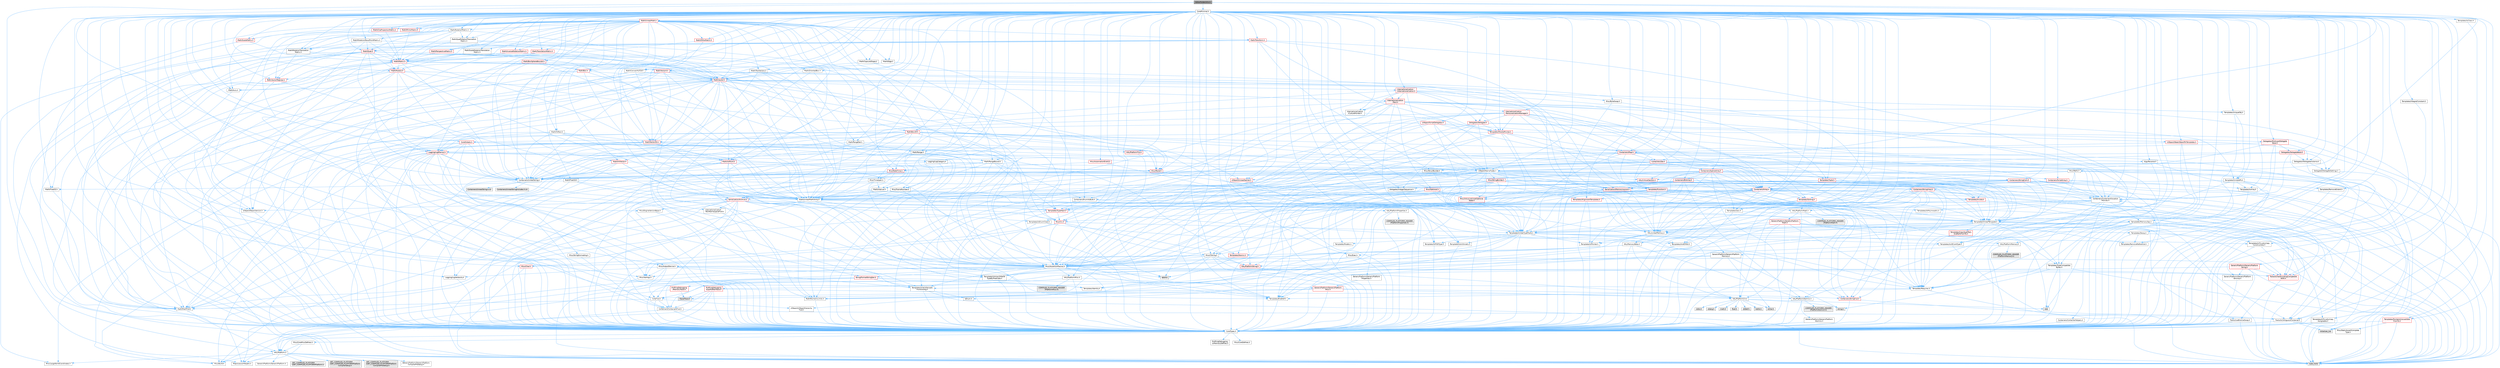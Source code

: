 digraph "EditorFolderUtils.h"
{
 // INTERACTIVE_SVG=YES
 // LATEX_PDF_SIZE
  bgcolor="transparent";
  edge [fontname=Helvetica,fontsize=10,labelfontname=Helvetica,labelfontsize=10];
  node [fontname=Helvetica,fontsize=10,shape=box,height=0.2,width=0.4];
  Node1 [id="Node000001",label="EditorFolderUtils.h",height=0.2,width=0.4,color="gray40", fillcolor="grey60", style="filled", fontcolor="black",tooltip=" "];
  Node1 -> Node2 [id="edge1_Node000001_Node000002",color="steelblue1",style="solid",tooltip=" "];
  Node2 [id="Node000002",label="Containers/UnrealString.h",height=0.2,width=0.4,color="grey40", fillcolor="white", style="filled",URL="$d5/dba/UnrealString_8h.html",tooltip=" "];
  Node2 -> Node3 [id="edge2_Node000002_Node000003",color="steelblue1",style="solid",tooltip=" "];
  Node3 [id="Node000003",label="Containers/UnrealStringIncludes.h.inl",height=0.2,width=0.4,color="grey60", fillcolor="#E0E0E0", style="filled",tooltip=" "];
  Node2 -> Node4 [id="edge3_Node000002_Node000004",color="steelblue1",style="solid",tooltip=" "];
  Node4 [id="Node000004",label="Containers/UnrealString.h.inl",height=0.2,width=0.4,color="grey60", fillcolor="#E0E0E0", style="filled",tooltip=" "];
  Node2 -> Node5 [id="edge4_Node000002_Node000005",color="steelblue1",style="solid",tooltip=" "];
  Node5 [id="Node000005",label="Misc/StringFormatArg.h",height=0.2,width=0.4,color="grey40", fillcolor="white", style="filled",URL="$d2/d16/StringFormatArg_8h.html",tooltip=" "];
  Node5 -> Node6 [id="edge5_Node000005_Node000006",color="steelblue1",style="solid",tooltip=" "];
  Node6 [id="Node000006",label="Containers/ContainersFwd.h",height=0.2,width=0.4,color="grey40", fillcolor="white", style="filled",URL="$d4/d0a/ContainersFwd_8h.html",tooltip=" "];
  Node6 -> Node7 [id="edge6_Node000006_Node000007",color="steelblue1",style="solid",tooltip=" "];
  Node7 [id="Node000007",label="HAL/Platform.h",height=0.2,width=0.4,color="grey40", fillcolor="white", style="filled",URL="$d9/dd0/Platform_8h.html",tooltip=" "];
  Node7 -> Node8 [id="edge7_Node000007_Node000008",color="steelblue1",style="solid",tooltip=" "];
  Node8 [id="Node000008",label="Misc/Build.h",height=0.2,width=0.4,color="grey40", fillcolor="white", style="filled",URL="$d3/dbb/Build_8h.html",tooltip=" "];
  Node7 -> Node9 [id="edge8_Node000007_Node000009",color="steelblue1",style="solid",tooltip=" "];
  Node9 [id="Node000009",label="Misc/LargeWorldCoordinates.h",height=0.2,width=0.4,color="grey40", fillcolor="white", style="filled",URL="$d2/dcb/LargeWorldCoordinates_8h.html",tooltip=" "];
  Node7 -> Node10 [id="edge9_Node000007_Node000010",color="steelblue1",style="solid",tooltip=" "];
  Node10 [id="Node000010",label="type_traits",height=0.2,width=0.4,color="grey60", fillcolor="#E0E0E0", style="filled",tooltip=" "];
  Node7 -> Node11 [id="edge10_Node000007_Node000011",color="steelblue1",style="solid",tooltip=" "];
  Node11 [id="Node000011",label="PreprocessorHelpers.h",height=0.2,width=0.4,color="grey40", fillcolor="white", style="filled",URL="$db/ddb/PreprocessorHelpers_8h.html",tooltip=" "];
  Node7 -> Node12 [id="edge11_Node000007_Node000012",color="steelblue1",style="solid",tooltip=" "];
  Node12 [id="Node000012",label="UBT_COMPILED_PLATFORM\l/UBT_COMPILED_PLATFORMPlatform\lCompilerPreSetup.h",height=0.2,width=0.4,color="grey60", fillcolor="#E0E0E0", style="filled",tooltip=" "];
  Node7 -> Node13 [id="edge12_Node000007_Node000013",color="steelblue1",style="solid",tooltip=" "];
  Node13 [id="Node000013",label="GenericPlatform/GenericPlatform\lCompilerPreSetup.h",height=0.2,width=0.4,color="grey40", fillcolor="white", style="filled",URL="$d9/dc8/GenericPlatformCompilerPreSetup_8h.html",tooltip=" "];
  Node7 -> Node14 [id="edge13_Node000007_Node000014",color="steelblue1",style="solid",tooltip=" "];
  Node14 [id="Node000014",label="GenericPlatform/GenericPlatform.h",height=0.2,width=0.4,color="grey40", fillcolor="white", style="filled",URL="$d6/d84/GenericPlatform_8h.html",tooltip=" "];
  Node7 -> Node15 [id="edge14_Node000007_Node000015",color="steelblue1",style="solid",tooltip=" "];
  Node15 [id="Node000015",label="UBT_COMPILED_PLATFORM\l/UBT_COMPILED_PLATFORMPlatform.h",height=0.2,width=0.4,color="grey60", fillcolor="#E0E0E0", style="filled",tooltip=" "];
  Node7 -> Node16 [id="edge15_Node000007_Node000016",color="steelblue1",style="solid",tooltip=" "];
  Node16 [id="Node000016",label="UBT_COMPILED_PLATFORM\l/UBT_COMPILED_PLATFORMPlatform\lCompilerSetup.h",height=0.2,width=0.4,color="grey60", fillcolor="#E0E0E0", style="filled",tooltip=" "];
  Node6 -> Node17 [id="edge16_Node000006_Node000017",color="steelblue1",style="solid",tooltip=" "];
  Node17 [id="Node000017",label="CoreTypes.h",height=0.2,width=0.4,color="grey40", fillcolor="white", style="filled",URL="$dc/dec/CoreTypes_8h.html",tooltip=" "];
  Node17 -> Node7 [id="edge17_Node000017_Node000007",color="steelblue1",style="solid",tooltip=" "];
  Node17 -> Node18 [id="edge18_Node000017_Node000018",color="steelblue1",style="solid",tooltip=" "];
  Node18 [id="Node000018",label="ProfilingDebugging\l/UMemoryDefines.h",height=0.2,width=0.4,color="grey40", fillcolor="white", style="filled",URL="$d2/da2/UMemoryDefines_8h.html",tooltip=" "];
  Node17 -> Node19 [id="edge19_Node000017_Node000019",color="steelblue1",style="solid",tooltip=" "];
  Node19 [id="Node000019",label="Misc/CoreMiscDefines.h",height=0.2,width=0.4,color="grey40", fillcolor="white", style="filled",URL="$da/d38/CoreMiscDefines_8h.html",tooltip=" "];
  Node19 -> Node7 [id="edge20_Node000019_Node000007",color="steelblue1",style="solid",tooltip=" "];
  Node19 -> Node11 [id="edge21_Node000019_Node000011",color="steelblue1",style="solid",tooltip=" "];
  Node17 -> Node20 [id="edge22_Node000017_Node000020",color="steelblue1",style="solid",tooltip=" "];
  Node20 [id="Node000020",label="Misc/CoreDefines.h",height=0.2,width=0.4,color="grey40", fillcolor="white", style="filled",URL="$d3/dd2/CoreDefines_8h.html",tooltip=" "];
  Node6 -> Node21 [id="edge23_Node000006_Node000021",color="steelblue1",style="solid",tooltip=" "];
  Node21 [id="Node000021",label="Traits/IsContiguousContainer.h",height=0.2,width=0.4,color="grey40", fillcolor="white", style="filled",URL="$d5/d3c/IsContiguousContainer_8h.html",tooltip=" "];
  Node21 -> Node17 [id="edge24_Node000021_Node000017",color="steelblue1",style="solid",tooltip=" "];
  Node21 -> Node22 [id="edge25_Node000021_Node000022",color="steelblue1",style="solid",tooltip=" "];
  Node22 [id="Node000022",label="Misc/StaticAssertComplete\lType.h",height=0.2,width=0.4,color="grey40", fillcolor="white", style="filled",URL="$d5/d4e/StaticAssertCompleteType_8h.html",tooltip=" "];
  Node21 -> Node23 [id="edge26_Node000021_Node000023",color="steelblue1",style="solid",tooltip=" "];
  Node23 [id="Node000023",label="initializer_list",height=0.2,width=0.4,color="grey60", fillcolor="#E0E0E0", style="filled",tooltip=" "];
  Node1 -> Node24 [id="edge27_Node000001_Node000024",color="steelblue1",style="solid",tooltip=" "];
  Node24 [id="Node000024",label="CoreMinimal.h",height=0.2,width=0.4,color="grey40", fillcolor="white", style="filled",URL="$d7/d67/CoreMinimal_8h.html",tooltip=" "];
  Node24 -> Node17 [id="edge28_Node000024_Node000017",color="steelblue1",style="solid",tooltip=" "];
  Node24 -> Node25 [id="edge29_Node000024_Node000025",color="steelblue1",style="solid",tooltip=" "];
  Node25 [id="Node000025",label="CoreFwd.h",height=0.2,width=0.4,color="grey40", fillcolor="white", style="filled",URL="$d1/d1e/CoreFwd_8h.html",tooltip=" "];
  Node25 -> Node17 [id="edge30_Node000025_Node000017",color="steelblue1",style="solid",tooltip=" "];
  Node25 -> Node6 [id="edge31_Node000025_Node000006",color="steelblue1",style="solid",tooltip=" "];
  Node25 -> Node26 [id="edge32_Node000025_Node000026",color="steelblue1",style="solid",tooltip=" "];
  Node26 [id="Node000026",label="Math/MathFwd.h",height=0.2,width=0.4,color="grey40", fillcolor="white", style="filled",URL="$d2/d10/MathFwd_8h.html",tooltip=" "];
  Node26 -> Node7 [id="edge33_Node000026_Node000007",color="steelblue1",style="solid",tooltip=" "];
  Node25 -> Node27 [id="edge34_Node000025_Node000027",color="steelblue1",style="solid",tooltip=" "];
  Node27 [id="Node000027",label="UObject/UObjectHierarchy\lFwd.h",height=0.2,width=0.4,color="grey40", fillcolor="white", style="filled",URL="$d3/d13/UObjectHierarchyFwd_8h.html",tooltip=" "];
  Node24 -> Node27 [id="edge35_Node000024_Node000027",color="steelblue1",style="solid",tooltip=" "];
  Node24 -> Node6 [id="edge36_Node000024_Node000006",color="steelblue1",style="solid",tooltip=" "];
  Node24 -> Node28 [id="edge37_Node000024_Node000028",color="steelblue1",style="solid",tooltip=" "];
  Node28 [id="Node000028",label="Misc/VarArgs.h",height=0.2,width=0.4,color="grey40", fillcolor="white", style="filled",URL="$d5/d6f/VarArgs_8h.html",tooltip=" "];
  Node28 -> Node17 [id="edge38_Node000028_Node000017",color="steelblue1",style="solid",tooltip=" "];
  Node24 -> Node29 [id="edge39_Node000024_Node000029",color="steelblue1",style="solid",tooltip=" "];
  Node29 [id="Node000029",label="Logging/LogVerbosity.h",height=0.2,width=0.4,color="grey40", fillcolor="white", style="filled",URL="$d2/d8f/LogVerbosity_8h.html",tooltip=" "];
  Node29 -> Node17 [id="edge40_Node000029_Node000017",color="steelblue1",style="solid",tooltip=" "];
  Node24 -> Node30 [id="edge41_Node000024_Node000030",color="steelblue1",style="solid",tooltip=" "];
  Node30 [id="Node000030",label="Misc/OutputDevice.h",height=0.2,width=0.4,color="grey40", fillcolor="white", style="filled",URL="$d7/d32/OutputDevice_8h.html",tooltip=" "];
  Node30 -> Node25 [id="edge42_Node000030_Node000025",color="steelblue1",style="solid",tooltip=" "];
  Node30 -> Node17 [id="edge43_Node000030_Node000017",color="steelblue1",style="solid",tooltip=" "];
  Node30 -> Node29 [id="edge44_Node000030_Node000029",color="steelblue1",style="solid",tooltip=" "];
  Node30 -> Node28 [id="edge45_Node000030_Node000028",color="steelblue1",style="solid",tooltip=" "];
  Node30 -> Node31 [id="edge46_Node000030_Node000031",color="steelblue1",style="solid",tooltip=" "];
  Node31 [id="Node000031",label="Templates/IsArrayOrRefOf\lTypeByPredicate.h",height=0.2,width=0.4,color="grey40", fillcolor="white", style="filled",URL="$d6/da1/IsArrayOrRefOfTypeByPredicate_8h.html",tooltip=" "];
  Node31 -> Node17 [id="edge47_Node000031_Node000017",color="steelblue1",style="solid",tooltip=" "];
  Node30 -> Node32 [id="edge48_Node000030_Node000032",color="steelblue1",style="solid",tooltip=" "];
  Node32 [id="Node000032",label="Templates/IsValidVariadic\lFunctionArg.h",height=0.2,width=0.4,color="grey40", fillcolor="white", style="filled",URL="$d0/dc8/IsValidVariadicFunctionArg_8h.html",tooltip=" "];
  Node32 -> Node17 [id="edge49_Node000032_Node000017",color="steelblue1",style="solid",tooltip=" "];
  Node32 -> Node33 [id="edge50_Node000032_Node000033",color="steelblue1",style="solid",tooltip=" "];
  Node33 [id="Node000033",label="IsEnum.h",height=0.2,width=0.4,color="grey40", fillcolor="white", style="filled",URL="$d4/de5/IsEnum_8h.html",tooltip=" "];
  Node32 -> Node10 [id="edge51_Node000032_Node000010",color="steelblue1",style="solid",tooltip=" "];
  Node30 -> Node34 [id="edge52_Node000030_Node000034",color="steelblue1",style="solid",tooltip=" "];
  Node34 [id="Node000034",label="Traits/IsCharEncodingCompatible\lWith.h",height=0.2,width=0.4,color="red", fillcolor="#FFF0F0", style="filled",URL="$df/dd1/IsCharEncodingCompatibleWith_8h.html",tooltip=" "];
  Node34 -> Node10 [id="edge53_Node000034_Node000010",color="steelblue1",style="solid",tooltip=" "];
  Node24 -> Node36 [id="edge54_Node000024_Node000036",color="steelblue1",style="solid",tooltip=" "];
  Node36 [id="Node000036",label="HAL/PlatformCrt.h",height=0.2,width=0.4,color="grey40", fillcolor="white", style="filled",URL="$d8/d75/PlatformCrt_8h.html",tooltip=" "];
  Node36 -> Node37 [id="edge55_Node000036_Node000037",color="steelblue1",style="solid",tooltip=" "];
  Node37 [id="Node000037",label="new",height=0.2,width=0.4,color="grey60", fillcolor="#E0E0E0", style="filled",tooltip=" "];
  Node36 -> Node38 [id="edge56_Node000036_Node000038",color="steelblue1",style="solid",tooltip=" "];
  Node38 [id="Node000038",label="wchar.h",height=0.2,width=0.4,color="grey60", fillcolor="#E0E0E0", style="filled",tooltip=" "];
  Node36 -> Node39 [id="edge57_Node000036_Node000039",color="steelblue1",style="solid",tooltip=" "];
  Node39 [id="Node000039",label="stddef.h",height=0.2,width=0.4,color="grey60", fillcolor="#E0E0E0", style="filled",tooltip=" "];
  Node36 -> Node40 [id="edge58_Node000036_Node000040",color="steelblue1",style="solid",tooltip=" "];
  Node40 [id="Node000040",label="stdlib.h",height=0.2,width=0.4,color="grey60", fillcolor="#E0E0E0", style="filled",tooltip=" "];
  Node36 -> Node41 [id="edge59_Node000036_Node000041",color="steelblue1",style="solid",tooltip=" "];
  Node41 [id="Node000041",label="stdio.h",height=0.2,width=0.4,color="grey60", fillcolor="#E0E0E0", style="filled",tooltip=" "];
  Node36 -> Node42 [id="edge60_Node000036_Node000042",color="steelblue1",style="solid",tooltip=" "];
  Node42 [id="Node000042",label="stdarg.h",height=0.2,width=0.4,color="grey60", fillcolor="#E0E0E0", style="filled",tooltip=" "];
  Node36 -> Node43 [id="edge61_Node000036_Node000043",color="steelblue1",style="solid",tooltip=" "];
  Node43 [id="Node000043",label="math.h",height=0.2,width=0.4,color="grey60", fillcolor="#E0E0E0", style="filled",tooltip=" "];
  Node36 -> Node44 [id="edge62_Node000036_Node000044",color="steelblue1",style="solid",tooltip=" "];
  Node44 [id="Node000044",label="float.h",height=0.2,width=0.4,color="grey60", fillcolor="#E0E0E0", style="filled",tooltip=" "];
  Node36 -> Node45 [id="edge63_Node000036_Node000045",color="steelblue1",style="solid",tooltip=" "];
  Node45 [id="Node000045",label="string.h",height=0.2,width=0.4,color="grey60", fillcolor="#E0E0E0", style="filled",tooltip=" "];
  Node24 -> Node46 [id="edge64_Node000024_Node000046",color="steelblue1",style="solid",tooltip=" "];
  Node46 [id="Node000046",label="HAL/PlatformMisc.h",height=0.2,width=0.4,color="grey40", fillcolor="white", style="filled",URL="$d0/df5/PlatformMisc_8h.html",tooltip=" "];
  Node46 -> Node17 [id="edge65_Node000046_Node000017",color="steelblue1",style="solid",tooltip=" "];
  Node46 -> Node47 [id="edge66_Node000046_Node000047",color="steelblue1",style="solid",tooltip=" "];
  Node47 [id="Node000047",label="GenericPlatform/GenericPlatform\lMisc.h",height=0.2,width=0.4,color="red", fillcolor="#FFF0F0", style="filled",URL="$db/d9a/GenericPlatformMisc_8h.html",tooltip=" "];
  Node47 -> Node48 [id="edge67_Node000047_Node000048",color="steelblue1",style="solid",tooltip=" "];
  Node48 [id="Node000048",label="Containers/StringFwd.h",height=0.2,width=0.4,color="red", fillcolor="#FFF0F0", style="filled",URL="$df/d37/StringFwd_8h.html",tooltip=" "];
  Node48 -> Node17 [id="edge68_Node000048_Node000017",color="steelblue1",style="solid",tooltip=" "];
  Node48 -> Node21 [id="edge69_Node000048_Node000021",color="steelblue1",style="solid",tooltip=" "];
  Node47 -> Node25 [id="edge70_Node000047_Node000025",color="steelblue1",style="solid",tooltip=" "];
  Node47 -> Node17 [id="edge71_Node000047_Node000017",color="steelblue1",style="solid",tooltip=" "];
  Node47 -> Node36 [id="edge72_Node000047_Node000036",color="steelblue1",style="solid",tooltip=" "];
  Node47 -> Node51 [id="edge73_Node000047_Node000051",color="steelblue1",style="solid",tooltip=" "];
  Node51 [id="Node000051",label="Math/NumericLimits.h",height=0.2,width=0.4,color="grey40", fillcolor="white", style="filled",URL="$df/d1b/NumericLimits_8h.html",tooltip=" "];
  Node51 -> Node17 [id="edge74_Node000051_Node000017",color="steelblue1",style="solid",tooltip=" "];
  Node46 -> Node56 [id="edge75_Node000046_Node000056",color="steelblue1",style="solid",tooltip=" "];
  Node56 [id="Node000056",label="COMPILED_PLATFORM_HEADER\l(PlatformMisc.h)",height=0.2,width=0.4,color="grey60", fillcolor="#E0E0E0", style="filled",tooltip=" "];
  Node46 -> Node57 [id="edge76_Node000046_Node000057",color="steelblue1",style="solid",tooltip=" "];
  Node57 [id="Node000057",label="ProfilingDebugging\l/CpuProfilerTrace.h",height=0.2,width=0.4,color="red", fillcolor="#FFF0F0", style="filled",URL="$da/dcb/CpuProfilerTrace_8h.html",tooltip=" "];
  Node57 -> Node17 [id="edge77_Node000057_Node000017",color="steelblue1",style="solid",tooltip=" "];
  Node57 -> Node6 [id="edge78_Node000057_Node000006",color="steelblue1",style="solid",tooltip=" "];
  Node57 -> Node58 [id="edge79_Node000057_Node000058",color="steelblue1",style="solid",tooltip=" "];
  Node58 [id="Node000058",label="HAL/PlatformAtomics.h",height=0.2,width=0.4,color="grey40", fillcolor="white", style="filled",URL="$d3/d36/PlatformAtomics_8h.html",tooltip=" "];
  Node58 -> Node17 [id="edge80_Node000058_Node000017",color="steelblue1",style="solid",tooltip=" "];
  Node58 -> Node59 [id="edge81_Node000058_Node000059",color="steelblue1",style="solid",tooltip=" "];
  Node59 [id="Node000059",label="GenericPlatform/GenericPlatform\lAtomics.h",height=0.2,width=0.4,color="grey40", fillcolor="white", style="filled",URL="$da/d72/GenericPlatformAtomics_8h.html",tooltip=" "];
  Node59 -> Node17 [id="edge82_Node000059_Node000017",color="steelblue1",style="solid",tooltip=" "];
  Node58 -> Node60 [id="edge83_Node000058_Node000060",color="steelblue1",style="solid",tooltip=" "];
  Node60 [id="Node000060",label="COMPILED_PLATFORM_HEADER\l(PlatformAtomics.h)",height=0.2,width=0.4,color="grey60", fillcolor="#E0E0E0", style="filled",tooltip=" "];
  Node57 -> Node11 [id="edge84_Node000057_Node000011",color="steelblue1",style="solid",tooltip=" "];
  Node57 -> Node8 [id="edge85_Node000057_Node000008",color="steelblue1",style="solid",tooltip=" "];
  Node57 -> Node64 [id="edge86_Node000057_Node000064",color="steelblue1",style="solid",tooltip=" "];
  Node64 [id="Node000064",label="Trace/Trace.h",height=0.2,width=0.4,color="grey60", fillcolor="#E0E0E0", style="filled",tooltip=" "];
  Node24 -> Node65 [id="edge87_Node000024_Node000065",color="steelblue1",style="solid",tooltip=" "];
  Node65 [id="Node000065",label="Misc/AssertionMacros.h",height=0.2,width=0.4,color="grey40", fillcolor="white", style="filled",URL="$d0/dfa/AssertionMacros_8h.html",tooltip=" "];
  Node65 -> Node17 [id="edge88_Node000065_Node000017",color="steelblue1",style="solid",tooltip=" "];
  Node65 -> Node7 [id="edge89_Node000065_Node000007",color="steelblue1",style="solid",tooltip=" "];
  Node65 -> Node46 [id="edge90_Node000065_Node000046",color="steelblue1",style="solid",tooltip=" "];
  Node65 -> Node11 [id="edge91_Node000065_Node000011",color="steelblue1",style="solid",tooltip=" "];
  Node65 -> Node66 [id="edge92_Node000065_Node000066",color="steelblue1",style="solid",tooltip=" "];
  Node66 [id="Node000066",label="Templates/EnableIf.h",height=0.2,width=0.4,color="grey40", fillcolor="white", style="filled",URL="$d7/d60/EnableIf_8h.html",tooltip=" "];
  Node66 -> Node17 [id="edge93_Node000066_Node000017",color="steelblue1",style="solid",tooltip=" "];
  Node65 -> Node31 [id="edge94_Node000065_Node000031",color="steelblue1",style="solid",tooltip=" "];
  Node65 -> Node32 [id="edge95_Node000065_Node000032",color="steelblue1",style="solid",tooltip=" "];
  Node65 -> Node34 [id="edge96_Node000065_Node000034",color="steelblue1",style="solid",tooltip=" "];
  Node65 -> Node28 [id="edge97_Node000065_Node000028",color="steelblue1",style="solid",tooltip=" "];
  Node65 -> Node67 [id="edge98_Node000065_Node000067",color="steelblue1",style="solid",tooltip=" "];
  Node67 [id="Node000067",label="String/FormatStringSan.h",height=0.2,width=0.4,color="red", fillcolor="#FFF0F0", style="filled",URL="$d3/d8b/FormatStringSan_8h.html",tooltip=" "];
  Node67 -> Node10 [id="edge99_Node000067_Node000010",color="steelblue1",style="solid",tooltip=" "];
  Node67 -> Node17 [id="edge100_Node000067_Node000017",color="steelblue1",style="solid",tooltip=" "];
  Node67 -> Node68 [id="edge101_Node000067_Node000068",color="steelblue1",style="solid",tooltip=" "];
  Node68 [id="Node000068",label="Templates/Requires.h",height=0.2,width=0.4,color="grey40", fillcolor="white", style="filled",URL="$dc/d96/Requires_8h.html",tooltip=" "];
  Node68 -> Node66 [id="edge102_Node000068_Node000066",color="steelblue1",style="solid",tooltip=" "];
  Node68 -> Node10 [id="edge103_Node000068_Node000010",color="steelblue1",style="solid",tooltip=" "];
  Node67 -> Node69 [id="edge104_Node000067_Node000069",color="steelblue1",style="solid",tooltip=" "];
  Node69 [id="Node000069",label="Templates/Identity.h",height=0.2,width=0.4,color="grey40", fillcolor="white", style="filled",URL="$d0/dd5/Identity_8h.html",tooltip=" "];
  Node67 -> Node32 [id="edge105_Node000067_Node000032",color="steelblue1",style="solid",tooltip=" "];
  Node67 -> Node6 [id="edge106_Node000067_Node000006",color="steelblue1",style="solid",tooltip=" "];
  Node65 -> Node73 [id="edge107_Node000065_Node000073",color="steelblue1",style="solid",tooltip=" "];
  Node73 [id="Node000073",label="atomic",height=0.2,width=0.4,color="grey60", fillcolor="#E0E0E0", style="filled",tooltip=" "];
  Node24 -> Node74 [id="edge108_Node000024_Node000074",color="steelblue1",style="solid",tooltip=" "];
  Node74 [id="Node000074",label="Templates/IsPointer.h",height=0.2,width=0.4,color="grey40", fillcolor="white", style="filled",URL="$d7/d05/IsPointer_8h.html",tooltip=" "];
  Node74 -> Node17 [id="edge109_Node000074_Node000017",color="steelblue1",style="solid",tooltip=" "];
  Node24 -> Node75 [id="edge110_Node000024_Node000075",color="steelblue1",style="solid",tooltip=" "];
  Node75 [id="Node000075",label="HAL/PlatformMemory.h",height=0.2,width=0.4,color="grey40", fillcolor="white", style="filled",URL="$de/d68/PlatformMemory_8h.html",tooltip=" "];
  Node75 -> Node17 [id="edge111_Node000075_Node000017",color="steelblue1",style="solid",tooltip=" "];
  Node75 -> Node76 [id="edge112_Node000075_Node000076",color="steelblue1",style="solid",tooltip=" "];
  Node76 [id="Node000076",label="GenericPlatform/GenericPlatform\lMemory.h",height=0.2,width=0.4,color="grey40", fillcolor="white", style="filled",URL="$dd/d22/GenericPlatformMemory_8h.html",tooltip=" "];
  Node76 -> Node25 [id="edge113_Node000076_Node000025",color="steelblue1",style="solid",tooltip=" "];
  Node76 -> Node17 [id="edge114_Node000076_Node000017",color="steelblue1",style="solid",tooltip=" "];
  Node76 -> Node77 [id="edge115_Node000076_Node000077",color="steelblue1",style="solid",tooltip=" "];
  Node77 [id="Node000077",label="HAL/PlatformString.h",height=0.2,width=0.4,color="red", fillcolor="#FFF0F0", style="filled",URL="$db/db5/PlatformString_8h.html",tooltip=" "];
  Node77 -> Node17 [id="edge116_Node000077_Node000017",color="steelblue1",style="solid",tooltip=" "];
  Node76 -> Node45 [id="edge117_Node000076_Node000045",color="steelblue1",style="solid",tooltip=" "];
  Node76 -> Node38 [id="edge118_Node000076_Node000038",color="steelblue1",style="solid",tooltip=" "];
  Node75 -> Node79 [id="edge119_Node000075_Node000079",color="steelblue1",style="solid",tooltip=" "];
  Node79 [id="Node000079",label="COMPILED_PLATFORM_HEADER\l(PlatformMemory.h)",height=0.2,width=0.4,color="grey60", fillcolor="#E0E0E0", style="filled",tooltip=" "];
  Node24 -> Node58 [id="edge120_Node000024_Node000058",color="steelblue1",style="solid",tooltip=" "];
  Node24 -> Node80 [id="edge121_Node000024_Node000080",color="steelblue1",style="solid",tooltip=" "];
  Node80 [id="Node000080",label="Misc/Exec.h",height=0.2,width=0.4,color="grey40", fillcolor="white", style="filled",URL="$de/ddb/Exec_8h.html",tooltip=" "];
  Node80 -> Node17 [id="edge122_Node000080_Node000017",color="steelblue1",style="solid",tooltip=" "];
  Node80 -> Node65 [id="edge123_Node000080_Node000065",color="steelblue1",style="solid",tooltip=" "];
  Node24 -> Node81 [id="edge124_Node000024_Node000081",color="steelblue1",style="solid",tooltip=" "];
  Node81 [id="Node000081",label="HAL/MemoryBase.h",height=0.2,width=0.4,color="grey40", fillcolor="white", style="filled",URL="$d6/d9f/MemoryBase_8h.html",tooltip=" "];
  Node81 -> Node17 [id="edge125_Node000081_Node000017",color="steelblue1",style="solid",tooltip=" "];
  Node81 -> Node58 [id="edge126_Node000081_Node000058",color="steelblue1",style="solid",tooltip=" "];
  Node81 -> Node36 [id="edge127_Node000081_Node000036",color="steelblue1",style="solid",tooltip=" "];
  Node81 -> Node80 [id="edge128_Node000081_Node000080",color="steelblue1",style="solid",tooltip=" "];
  Node81 -> Node30 [id="edge129_Node000081_Node000030",color="steelblue1",style="solid",tooltip=" "];
  Node81 -> Node82 [id="edge130_Node000081_Node000082",color="steelblue1",style="solid",tooltip=" "];
  Node82 [id="Node000082",label="Templates/Atomic.h",height=0.2,width=0.4,color="red", fillcolor="#FFF0F0", style="filled",URL="$d3/d91/Atomic_8h.html",tooltip=" "];
  Node82 -> Node73 [id="edge131_Node000082_Node000073",color="steelblue1",style="solid",tooltip=" "];
  Node24 -> Node91 [id="edge132_Node000024_Node000091",color="steelblue1",style="solid",tooltip=" "];
  Node91 [id="Node000091",label="HAL/UnrealMemory.h",height=0.2,width=0.4,color="grey40", fillcolor="white", style="filled",URL="$d9/d96/UnrealMemory_8h.html",tooltip=" "];
  Node91 -> Node17 [id="edge133_Node000091_Node000017",color="steelblue1",style="solid",tooltip=" "];
  Node91 -> Node76 [id="edge134_Node000091_Node000076",color="steelblue1",style="solid",tooltip=" "];
  Node91 -> Node81 [id="edge135_Node000091_Node000081",color="steelblue1",style="solid",tooltip=" "];
  Node91 -> Node75 [id="edge136_Node000091_Node000075",color="steelblue1",style="solid",tooltip=" "];
  Node91 -> Node92 [id="edge137_Node000091_Node000092",color="steelblue1",style="solid",tooltip=" "];
  Node92 [id="Node000092",label="ProfilingDebugging\l/MemoryTrace.h",height=0.2,width=0.4,color="red", fillcolor="#FFF0F0", style="filled",URL="$da/dd7/MemoryTrace_8h.html",tooltip=" "];
  Node92 -> Node7 [id="edge138_Node000092_Node000007",color="steelblue1",style="solid",tooltip=" "];
  Node92 -> Node64 [id="edge139_Node000092_Node000064",color="steelblue1",style="solid",tooltip=" "];
  Node91 -> Node74 [id="edge140_Node000091_Node000074",color="steelblue1",style="solid",tooltip=" "];
  Node24 -> Node93 [id="edge141_Node000024_Node000093",color="steelblue1",style="solid",tooltip=" "];
  Node93 [id="Node000093",label="Templates/IsArithmetic.h",height=0.2,width=0.4,color="grey40", fillcolor="white", style="filled",URL="$d2/d5d/IsArithmetic_8h.html",tooltip=" "];
  Node93 -> Node17 [id="edge142_Node000093_Node000017",color="steelblue1",style="solid",tooltip=" "];
  Node24 -> Node87 [id="edge143_Node000024_Node000087",color="steelblue1",style="solid",tooltip=" "];
  Node87 [id="Node000087",label="Templates/AndOrNot.h",height=0.2,width=0.4,color="grey40", fillcolor="white", style="filled",URL="$db/d0a/AndOrNot_8h.html",tooltip=" "];
  Node87 -> Node17 [id="edge144_Node000087_Node000017",color="steelblue1",style="solid",tooltip=" "];
  Node24 -> Node94 [id="edge145_Node000024_Node000094",color="steelblue1",style="solid",tooltip=" "];
  Node94 [id="Node000094",label="Templates/IsPODType.h",height=0.2,width=0.4,color="grey40", fillcolor="white", style="filled",URL="$d7/db1/IsPODType_8h.html",tooltip=" "];
  Node94 -> Node17 [id="edge146_Node000094_Node000017",color="steelblue1",style="solid",tooltip=" "];
  Node24 -> Node95 [id="edge147_Node000024_Node000095",color="steelblue1",style="solid",tooltip=" "];
  Node95 [id="Node000095",label="Templates/IsUECoreType.h",height=0.2,width=0.4,color="grey40", fillcolor="white", style="filled",URL="$d1/db8/IsUECoreType_8h.html",tooltip=" "];
  Node95 -> Node17 [id="edge148_Node000095_Node000017",color="steelblue1",style="solid",tooltip=" "];
  Node95 -> Node10 [id="edge149_Node000095_Node000010",color="steelblue1",style="solid",tooltip=" "];
  Node24 -> Node88 [id="edge150_Node000024_Node000088",color="steelblue1",style="solid",tooltip=" "];
  Node88 [id="Node000088",label="Templates/IsTriviallyCopy\lConstructible.h",height=0.2,width=0.4,color="grey40", fillcolor="white", style="filled",URL="$d3/d78/IsTriviallyCopyConstructible_8h.html",tooltip=" "];
  Node88 -> Node17 [id="edge151_Node000088_Node000017",color="steelblue1",style="solid",tooltip=" "];
  Node88 -> Node10 [id="edge152_Node000088_Node000010",color="steelblue1",style="solid",tooltip=" "];
  Node24 -> Node96 [id="edge153_Node000024_Node000096",color="steelblue1",style="solid",tooltip=" "];
  Node96 [id="Node000096",label="Templates/UnrealTypeTraits.h",height=0.2,width=0.4,color="grey40", fillcolor="white", style="filled",URL="$d2/d2d/UnrealTypeTraits_8h.html",tooltip=" "];
  Node96 -> Node17 [id="edge154_Node000096_Node000017",color="steelblue1",style="solid",tooltip=" "];
  Node96 -> Node74 [id="edge155_Node000096_Node000074",color="steelblue1",style="solid",tooltip=" "];
  Node96 -> Node65 [id="edge156_Node000096_Node000065",color="steelblue1",style="solid",tooltip=" "];
  Node96 -> Node87 [id="edge157_Node000096_Node000087",color="steelblue1",style="solid",tooltip=" "];
  Node96 -> Node66 [id="edge158_Node000096_Node000066",color="steelblue1",style="solid",tooltip=" "];
  Node96 -> Node93 [id="edge159_Node000096_Node000093",color="steelblue1",style="solid",tooltip=" "];
  Node96 -> Node33 [id="edge160_Node000096_Node000033",color="steelblue1",style="solid",tooltip=" "];
  Node96 -> Node97 [id="edge161_Node000096_Node000097",color="steelblue1",style="solid",tooltip=" "];
  Node97 [id="Node000097",label="Templates/Models.h",height=0.2,width=0.4,color="grey40", fillcolor="white", style="filled",URL="$d3/d0c/Models_8h.html",tooltip=" "];
  Node97 -> Node69 [id="edge162_Node000097_Node000069",color="steelblue1",style="solid",tooltip=" "];
  Node96 -> Node94 [id="edge163_Node000096_Node000094",color="steelblue1",style="solid",tooltip=" "];
  Node96 -> Node95 [id="edge164_Node000096_Node000095",color="steelblue1",style="solid",tooltip=" "];
  Node96 -> Node88 [id="edge165_Node000096_Node000088",color="steelblue1",style="solid",tooltip=" "];
  Node24 -> Node66 [id="edge166_Node000024_Node000066",color="steelblue1",style="solid",tooltip=" "];
  Node24 -> Node98 [id="edge167_Node000024_Node000098",color="steelblue1",style="solid",tooltip=" "];
  Node98 [id="Node000098",label="Templates/RemoveReference.h",height=0.2,width=0.4,color="grey40", fillcolor="white", style="filled",URL="$da/dbe/RemoveReference_8h.html",tooltip=" "];
  Node98 -> Node17 [id="edge168_Node000098_Node000017",color="steelblue1",style="solid",tooltip=" "];
  Node24 -> Node99 [id="edge169_Node000024_Node000099",color="steelblue1",style="solid",tooltip=" "];
  Node99 [id="Node000099",label="Templates/IntegralConstant.h",height=0.2,width=0.4,color="grey40", fillcolor="white", style="filled",URL="$db/d1b/IntegralConstant_8h.html",tooltip=" "];
  Node99 -> Node17 [id="edge170_Node000099_Node000017",color="steelblue1",style="solid",tooltip=" "];
  Node24 -> Node100 [id="edge171_Node000024_Node000100",color="steelblue1",style="solid",tooltip=" "];
  Node100 [id="Node000100",label="Templates/IsClass.h",height=0.2,width=0.4,color="grey40", fillcolor="white", style="filled",URL="$db/dcb/IsClass_8h.html",tooltip=" "];
  Node100 -> Node17 [id="edge172_Node000100_Node000017",color="steelblue1",style="solid",tooltip=" "];
  Node24 -> Node101 [id="edge173_Node000024_Node000101",color="steelblue1",style="solid",tooltip=" "];
  Node101 [id="Node000101",label="Templates/TypeCompatible\lBytes.h",height=0.2,width=0.4,color="grey40", fillcolor="white", style="filled",URL="$df/d0a/TypeCompatibleBytes_8h.html",tooltip=" "];
  Node101 -> Node17 [id="edge174_Node000101_Node000017",color="steelblue1",style="solid",tooltip=" "];
  Node101 -> Node45 [id="edge175_Node000101_Node000045",color="steelblue1",style="solid",tooltip=" "];
  Node101 -> Node37 [id="edge176_Node000101_Node000037",color="steelblue1",style="solid",tooltip=" "];
  Node101 -> Node10 [id="edge177_Node000101_Node000010",color="steelblue1",style="solid",tooltip=" "];
  Node24 -> Node21 [id="edge178_Node000024_Node000021",color="steelblue1",style="solid",tooltip=" "];
  Node24 -> Node102 [id="edge179_Node000024_Node000102",color="steelblue1",style="solid",tooltip=" "];
  Node102 [id="Node000102",label="Templates/UnrealTemplate.h",height=0.2,width=0.4,color="grey40", fillcolor="white", style="filled",URL="$d4/d24/UnrealTemplate_8h.html",tooltip=" "];
  Node102 -> Node17 [id="edge180_Node000102_Node000017",color="steelblue1",style="solid",tooltip=" "];
  Node102 -> Node74 [id="edge181_Node000102_Node000074",color="steelblue1",style="solid",tooltip=" "];
  Node102 -> Node91 [id="edge182_Node000102_Node000091",color="steelblue1",style="solid",tooltip=" "];
  Node102 -> Node103 [id="edge183_Node000102_Node000103",color="steelblue1",style="solid",tooltip=" "];
  Node103 [id="Node000103",label="Templates/CopyQualifiers\lAndRefsFromTo.h",height=0.2,width=0.4,color="red", fillcolor="#FFF0F0", style="filled",URL="$d3/db3/CopyQualifiersAndRefsFromTo_8h.html",tooltip=" "];
  Node102 -> Node96 [id="edge184_Node000102_Node000096",color="steelblue1",style="solid",tooltip=" "];
  Node102 -> Node98 [id="edge185_Node000102_Node000098",color="steelblue1",style="solid",tooltip=" "];
  Node102 -> Node68 [id="edge186_Node000102_Node000068",color="steelblue1",style="solid",tooltip=" "];
  Node102 -> Node101 [id="edge187_Node000102_Node000101",color="steelblue1",style="solid",tooltip=" "];
  Node102 -> Node69 [id="edge188_Node000102_Node000069",color="steelblue1",style="solid",tooltip=" "];
  Node102 -> Node21 [id="edge189_Node000102_Node000021",color="steelblue1",style="solid",tooltip=" "];
  Node102 -> Node105 [id="edge190_Node000102_Node000105",color="steelblue1",style="solid",tooltip=" "];
  Node105 [id="Node000105",label="Traits/UseBitwiseSwap.h",height=0.2,width=0.4,color="grey40", fillcolor="white", style="filled",URL="$db/df3/UseBitwiseSwap_8h.html",tooltip=" "];
  Node105 -> Node17 [id="edge191_Node000105_Node000017",color="steelblue1",style="solid",tooltip=" "];
  Node105 -> Node10 [id="edge192_Node000105_Node000010",color="steelblue1",style="solid",tooltip=" "];
  Node102 -> Node10 [id="edge193_Node000102_Node000010",color="steelblue1",style="solid",tooltip=" "];
  Node24 -> Node51 [id="edge194_Node000024_Node000051",color="steelblue1",style="solid",tooltip=" "];
  Node24 -> Node106 [id="edge195_Node000024_Node000106",color="steelblue1",style="solid",tooltip=" "];
  Node106 [id="Node000106",label="HAL/PlatformMath.h",height=0.2,width=0.4,color="grey40", fillcolor="white", style="filled",URL="$dc/d53/PlatformMath_8h.html",tooltip=" "];
  Node106 -> Node17 [id="edge196_Node000106_Node000017",color="steelblue1",style="solid",tooltip=" "];
  Node106 -> Node107 [id="edge197_Node000106_Node000107",color="steelblue1",style="solid",tooltip=" "];
  Node107 [id="Node000107",label="GenericPlatform/GenericPlatform\lMath.h",height=0.2,width=0.4,color="red", fillcolor="#FFF0F0", style="filled",URL="$d5/d79/GenericPlatformMath_8h.html",tooltip=" "];
  Node107 -> Node17 [id="edge198_Node000107_Node000017",color="steelblue1",style="solid",tooltip=" "];
  Node107 -> Node6 [id="edge199_Node000107_Node000006",color="steelblue1",style="solid",tooltip=" "];
  Node107 -> Node36 [id="edge200_Node000107_Node000036",color="steelblue1",style="solid",tooltip=" "];
  Node107 -> Node87 [id="edge201_Node000107_Node000087",color="steelblue1",style="solid",tooltip=" "];
  Node107 -> Node108 [id="edge202_Node000107_Node000108",color="steelblue1",style="solid",tooltip=" "];
  Node108 [id="Node000108",label="Templates/Decay.h",height=0.2,width=0.4,color="grey40", fillcolor="white", style="filled",URL="$dd/d0f/Decay_8h.html",tooltip=" "];
  Node108 -> Node17 [id="edge203_Node000108_Node000017",color="steelblue1",style="solid",tooltip=" "];
  Node108 -> Node98 [id="edge204_Node000108_Node000098",color="steelblue1",style="solid",tooltip=" "];
  Node108 -> Node10 [id="edge205_Node000108_Node000010",color="steelblue1",style="solid",tooltip=" "];
  Node107 -> Node96 [id="edge206_Node000107_Node000096",color="steelblue1",style="solid",tooltip=" "];
  Node107 -> Node68 [id="edge207_Node000107_Node000068",color="steelblue1",style="solid",tooltip=" "];
  Node107 -> Node101 [id="edge208_Node000107_Node000101",color="steelblue1",style="solid",tooltip=" "];
  Node107 -> Node10 [id="edge209_Node000107_Node000010",color="steelblue1",style="solid",tooltip=" "];
  Node106 -> Node113 [id="edge210_Node000106_Node000113",color="steelblue1",style="solid",tooltip=" "];
  Node113 [id="Node000113",label="COMPILED_PLATFORM_HEADER\l(PlatformMath.h)",height=0.2,width=0.4,color="grey60", fillcolor="#E0E0E0", style="filled",tooltip=" "];
  Node24 -> Node89 [id="edge211_Node000024_Node000089",color="steelblue1",style="solid",tooltip=" "];
  Node89 [id="Node000089",label="Templates/IsTriviallyCopy\lAssignable.h",height=0.2,width=0.4,color="grey40", fillcolor="white", style="filled",URL="$d2/df2/IsTriviallyCopyAssignable_8h.html",tooltip=" "];
  Node89 -> Node17 [id="edge212_Node000089_Node000017",color="steelblue1",style="solid",tooltip=" "];
  Node89 -> Node10 [id="edge213_Node000089_Node000010",color="steelblue1",style="solid",tooltip=" "];
  Node24 -> Node114 [id="edge214_Node000024_Node000114",color="steelblue1",style="solid",tooltip=" "];
  Node114 [id="Node000114",label="Templates/MemoryOps.h",height=0.2,width=0.4,color="grey40", fillcolor="white", style="filled",URL="$db/dea/MemoryOps_8h.html",tooltip=" "];
  Node114 -> Node17 [id="edge215_Node000114_Node000017",color="steelblue1",style="solid",tooltip=" "];
  Node114 -> Node91 [id="edge216_Node000114_Node000091",color="steelblue1",style="solid",tooltip=" "];
  Node114 -> Node89 [id="edge217_Node000114_Node000089",color="steelblue1",style="solid",tooltip=" "];
  Node114 -> Node88 [id="edge218_Node000114_Node000088",color="steelblue1",style="solid",tooltip=" "];
  Node114 -> Node68 [id="edge219_Node000114_Node000068",color="steelblue1",style="solid",tooltip=" "];
  Node114 -> Node96 [id="edge220_Node000114_Node000096",color="steelblue1",style="solid",tooltip=" "];
  Node114 -> Node105 [id="edge221_Node000114_Node000105",color="steelblue1",style="solid",tooltip=" "];
  Node114 -> Node37 [id="edge222_Node000114_Node000037",color="steelblue1",style="solid",tooltip=" "];
  Node114 -> Node10 [id="edge223_Node000114_Node000010",color="steelblue1",style="solid",tooltip=" "];
  Node24 -> Node115 [id="edge224_Node000024_Node000115",color="steelblue1",style="solid",tooltip=" "];
  Node115 [id="Node000115",label="Containers/ContainerAllocation\lPolicies.h",height=0.2,width=0.4,color="grey40", fillcolor="white", style="filled",URL="$d7/dff/ContainerAllocationPolicies_8h.html",tooltip=" "];
  Node115 -> Node17 [id="edge225_Node000115_Node000017",color="steelblue1",style="solid",tooltip=" "];
  Node115 -> Node116 [id="edge226_Node000115_Node000116",color="steelblue1",style="solid",tooltip=" "];
  Node116 [id="Node000116",label="Containers/ContainerHelpers.h",height=0.2,width=0.4,color="grey40", fillcolor="white", style="filled",URL="$d7/d33/ContainerHelpers_8h.html",tooltip=" "];
  Node116 -> Node17 [id="edge227_Node000116_Node000017",color="steelblue1",style="solid",tooltip=" "];
  Node115 -> Node115 [id="edge228_Node000115_Node000115",color="steelblue1",style="solid",tooltip=" "];
  Node115 -> Node106 [id="edge229_Node000115_Node000106",color="steelblue1",style="solid",tooltip=" "];
  Node115 -> Node91 [id="edge230_Node000115_Node000091",color="steelblue1",style="solid",tooltip=" "];
  Node115 -> Node51 [id="edge231_Node000115_Node000051",color="steelblue1",style="solid",tooltip=" "];
  Node115 -> Node65 [id="edge232_Node000115_Node000065",color="steelblue1",style="solid",tooltip=" "];
  Node115 -> Node117 [id="edge233_Node000115_Node000117",color="steelblue1",style="solid",tooltip=" "];
  Node117 [id="Node000117",label="Templates/IsPolymorphic.h",height=0.2,width=0.4,color="grey40", fillcolor="white", style="filled",URL="$dc/d20/IsPolymorphic_8h.html",tooltip=" "];
  Node115 -> Node114 [id="edge234_Node000115_Node000114",color="steelblue1",style="solid",tooltip=" "];
  Node115 -> Node101 [id="edge235_Node000115_Node000101",color="steelblue1",style="solid",tooltip=" "];
  Node115 -> Node10 [id="edge236_Node000115_Node000010",color="steelblue1",style="solid",tooltip=" "];
  Node24 -> Node118 [id="edge237_Node000024_Node000118",color="steelblue1",style="solid",tooltip=" "];
  Node118 [id="Node000118",label="Templates/IsEnumClass.h",height=0.2,width=0.4,color="grey40", fillcolor="white", style="filled",URL="$d7/d15/IsEnumClass_8h.html",tooltip=" "];
  Node118 -> Node17 [id="edge238_Node000118_Node000017",color="steelblue1",style="solid",tooltip=" "];
  Node118 -> Node87 [id="edge239_Node000118_Node000087",color="steelblue1",style="solid",tooltip=" "];
  Node24 -> Node119 [id="edge240_Node000024_Node000119",color="steelblue1",style="solid",tooltip=" "];
  Node119 [id="Node000119",label="HAL/PlatformProperties.h",height=0.2,width=0.4,color="grey40", fillcolor="white", style="filled",URL="$d9/db0/PlatformProperties_8h.html",tooltip=" "];
  Node119 -> Node17 [id="edge241_Node000119_Node000017",color="steelblue1",style="solid",tooltip=" "];
  Node119 -> Node120 [id="edge242_Node000119_Node000120",color="steelblue1",style="solid",tooltip=" "];
  Node120 [id="Node000120",label="GenericPlatform/GenericPlatform\lProperties.h",height=0.2,width=0.4,color="grey40", fillcolor="white", style="filled",URL="$d2/dcd/GenericPlatformProperties_8h.html",tooltip=" "];
  Node120 -> Node17 [id="edge243_Node000120_Node000017",color="steelblue1",style="solid",tooltip=" "];
  Node120 -> Node47 [id="edge244_Node000120_Node000047",color="steelblue1",style="solid",tooltip=" "];
  Node119 -> Node121 [id="edge245_Node000119_Node000121",color="steelblue1",style="solid",tooltip=" "];
  Node121 [id="Node000121",label="COMPILED_PLATFORM_HEADER\l(PlatformProperties.h)",height=0.2,width=0.4,color="grey60", fillcolor="#E0E0E0", style="filled",tooltip=" "];
  Node24 -> Node122 [id="edge246_Node000024_Node000122",color="steelblue1",style="solid",tooltip=" "];
  Node122 [id="Node000122",label="Misc/EngineVersionBase.h",height=0.2,width=0.4,color="grey40", fillcolor="white", style="filled",URL="$d5/d2b/EngineVersionBase_8h.html",tooltip=" "];
  Node122 -> Node17 [id="edge247_Node000122_Node000017",color="steelblue1",style="solid",tooltip=" "];
  Node24 -> Node123 [id="edge248_Node000024_Node000123",color="steelblue1",style="solid",tooltip=" "];
  Node123 [id="Node000123",label="Internationalization\l/TextNamespaceFwd.h",height=0.2,width=0.4,color="grey40", fillcolor="white", style="filled",URL="$d8/d97/TextNamespaceFwd_8h.html",tooltip=" "];
  Node123 -> Node17 [id="edge249_Node000123_Node000017",color="steelblue1",style="solid",tooltip=" "];
  Node24 -> Node124 [id="edge250_Node000024_Node000124",color="steelblue1",style="solid",tooltip=" "];
  Node124 [id="Node000124",label="Serialization/Archive.h",height=0.2,width=0.4,color="red", fillcolor="#FFF0F0", style="filled",URL="$d7/d3b/Archive_8h.html",tooltip=" "];
  Node124 -> Node25 [id="edge251_Node000124_Node000025",color="steelblue1",style="solid",tooltip=" "];
  Node124 -> Node17 [id="edge252_Node000124_Node000017",color="steelblue1",style="solid",tooltip=" "];
  Node124 -> Node119 [id="edge253_Node000124_Node000119",color="steelblue1",style="solid",tooltip=" "];
  Node124 -> Node123 [id="edge254_Node000124_Node000123",color="steelblue1",style="solid",tooltip=" "];
  Node124 -> Node26 [id="edge255_Node000124_Node000026",color="steelblue1",style="solid",tooltip=" "];
  Node124 -> Node65 [id="edge256_Node000124_Node000065",color="steelblue1",style="solid",tooltip=" "];
  Node124 -> Node8 [id="edge257_Node000124_Node000008",color="steelblue1",style="solid",tooltip=" "];
  Node124 -> Node122 [id="edge258_Node000124_Node000122",color="steelblue1",style="solid",tooltip=" "];
  Node124 -> Node28 [id="edge259_Node000124_Node000028",color="steelblue1",style="solid",tooltip=" "];
  Node124 -> Node66 [id="edge260_Node000124_Node000066",color="steelblue1",style="solid",tooltip=" "];
  Node124 -> Node31 [id="edge261_Node000124_Node000031",color="steelblue1",style="solid",tooltip=" "];
  Node124 -> Node118 [id="edge262_Node000124_Node000118",color="steelblue1",style="solid",tooltip=" "];
  Node124 -> Node32 [id="edge263_Node000124_Node000032",color="steelblue1",style="solid",tooltip=" "];
  Node124 -> Node102 [id="edge264_Node000124_Node000102",color="steelblue1",style="solid",tooltip=" "];
  Node124 -> Node34 [id="edge265_Node000124_Node000034",color="steelblue1",style="solid",tooltip=" "];
  Node124 -> Node127 [id="edge266_Node000124_Node000127",color="steelblue1",style="solid",tooltip=" "];
  Node127 [id="Node000127",label="UObject/ObjectVersion.h",height=0.2,width=0.4,color="grey40", fillcolor="white", style="filled",URL="$da/d63/ObjectVersion_8h.html",tooltip=" "];
  Node127 -> Node17 [id="edge267_Node000127_Node000017",color="steelblue1",style="solid",tooltip=" "];
  Node24 -> Node128 [id="edge268_Node000024_Node000128",color="steelblue1",style="solid",tooltip=" "];
  Node128 [id="Node000128",label="Templates/Less.h",height=0.2,width=0.4,color="grey40", fillcolor="white", style="filled",URL="$de/dc8/Less_8h.html",tooltip=" "];
  Node128 -> Node17 [id="edge269_Node000128_Node000017",color="steelblue1",style="solid",tooltip=" "];
  Node128 -> Node102 [id="edge270_Node000128_Node000102",color="steelblue1",style="solid",tooltip=" "];
  Node24 -> Node129 [id="edge271_Node000024_Node000129",color="steelblue1",style="solid",tooltip=" "];
  Node129 [id="Node000129",label="Templates/Sorting.h",height=0.2,width=0.4,color="red", fillcolor="#FFF0F0", style="filled",URL="$d3/d9e/Sorting_8h.html",tooltip=" "];
  Node129 -> Node17 [id="edge272_Node000129_Node000017",color="steelblue1",style="solid",tooltip=" "];
  Node129 -> Node106 [id="edge273_Node000129_Node000106",color="steelblue1",style="solid",tooltip=" "];
  Node129 -> Node128 [id="edge274_Node000129_Node000128",color="steelblue1",style="solid",tooltip=" "];
  Node24 -> Node140 [id="edge275_Node000024_Node000140",color="steelblue1",style="solid",tooltip=" "];
  Node140 [id="Node000140",label="Misc/Char.h",height=0.2,width=0.4,color="red", fillcolor="#FFF0F0", style="filled",URL="$d0/d58/Char_8h.html",tooltip=" "];
  Node140 -> Node17 [id="edge276_Node000140_Node000017",color="steelblue1",style="solid",tooltip=" "];
  Node140 -> Node10 [id="edge277_Node000140_Node000010",color="steelblue1",style="solid",tooltip=" "];
  Node24 -> Node143 [id="edge278_Node000024_Node000143",color="steelblue1",style="solid",tooltip=" "];
  Node143 [id="Node000143",label="GenericPlatform/GenericPlatform\lStricmp.h",height=0.2,width=0.4,color="grey40", fillcolor="white", style="filled",URL="$d2/d86/GenericPlatformStricmp_8h.html",tooltip=" "];
  Node143 -> Node17 [id="edge279_Node000143_Node000017",color="steelblue1",style="solid",tooltip=" "];
  Node24 -> Node144 [id="edge280_Node000024_Node000144",color="steelblue1",style="solid",tooltip=" "];
  Node144 [id="Node000144",label="GenericPlatform/GenericPlatform\lString.h",height=0.2,width=0.4,color="red", fillcolor="#FFF0F0", style="filled",URL="$dd/d20/GenericPlatformString_8h.html",tooltip=" "];
  Node144 -> Node17 [id="edge281_Node000144_Node000017",color="steelblue1",style="solid",tooltip=" "];
  Node144 -> Node143 [id="edge282_Node000144_Node000143",color="steelblue1",style="solid",tooltip=" "];
  Node144 -> Node66 [id="edge283_Node000144_Node000066",color="steelblue1",style="solid",tooltip=" "];
  Node144 -> Node34 [id="edge284_Node000144_Node000034",color="steelblue1",style="solid",tooltip=" "];
  Node144 -> Node10 [id="edge285_Node000144_Node000010",color="steelblue1",style="solid",tooltip=" "];
  Node24 -> Node77 [id="edge286_Node000024_Node000077",color="steelblue1",style="solid",tooltip=" "];
  Node24 -> Node147 [id="edge287_Node000024_Node000147",color="steelblue1",style="solid",tooltip=" "];
  Node147 [id="Node000147",label="Misc/CString.h",height=0.2,width=0.4,color="grey40", fillcolor="white", style="filled",URL="$d2/d49/CString_8h.html",tooltip=" "];
  Node147 -> Node17 [id="edge288_Node000147_Node000017",color="steelblue1",style="solid",tooltip=" "];
  Node147 -> Node36 [id="edge289_Node000147_Node000036",color="steelblue1",style="solid",tooltip=" "];
  Node147 -> Node77 [id="edge290_Node000147_Node000077",color="steelblue1",style="solid",tooltip=" "];
  Node147 -> Node65 [id="edge291_Node000147_Node000065",color="steelblue1",style="solid",tooltip=" "];
  Node147 -> Node140 [id="edge292_Node000147_Node000140",color="steelblue1",style="solid",tooltip=" "];
  Node147 -> Node28 [id="edge293_Node000147_Node000028",color="steelblue1",style="solid",tooltip=" "];
  Node147 -> Node31 [id="edge294_Node000147_Node000031",color="steelblue1",style="solid",tooltip=" "];
  Node147 -> Node32 [id="edge295_Node000147_Node000032",color="steelblue1",style="solid",tooltip=" "];
  Node147 -> Node34 [id="edge296_Node000147_Node000034",color="steelblue1",style="solid",tooltip=" "];
  Node24 -> Node148 [id="edge297_Node000024_Node000148",color="steelblue1",style="solid",tooltip=" "];
  Node148 [id="Node000148",label="Misc/Crc.h",height=0.2,width=0.4,color="red", fillcolor="#FFF0F0", style="filled",URL="$d4/dd2/Crc_8h.html",tooltip=" "];
  Node148 -> Node17 [id="edge298_Node000148_Node000017",color="steelblue1",style="solid",tooltip=" "];
  Node148 -> Node77 [id="edge299_Node000148_Node000077",color="steelblue1",style="solid",tooltip=" "];
  Node148 -> Node65 [id="edge300_Node000148_Node000065",color="steelblue1",style="solid",tooltip=" "];
  Node148 -> Node147 [id="edge301_Node000148_Node000147",color="steelblue1",style="solid",tooltip=" "];
  Node148 -> Node140 [id="edge302_Node000148_Node000140",color="steelblue1",style="solid",tooltip=" "];
  Node148 -> Node96 [id="edge303_Node000148_Node000096",color="steelblue1",style="solid",tooltip=" "];
  Node24 -> Node139 [id="edge304_Node000024_Node000139",color="steelblue1",style="solid",tooltip=" "];
  Node139 [id="Node000139",label="Math/UnrealMathUtility.h",height=0.2,width=0.4,color="grey40", fillcolor="white", style="filled",URL="$db/db8/UnrealMathUtility_8h.html",tooltip=" "];
  Node139 -> Node17 [id="edge305_Node000139_Node000017",color="steelblue1",style="solid",tooltip=" "];
  Node139 -> Node65 [id="edge306_Node000139_Node000065",color="steelblue1",style="solid",tooltip=" "];
  Node139 -> Node106 [id="edge307_Node000139_Node000106",color="steelblue1",style="solid",tooltip=" "];
  Node139 -> Node26 [id="edge308_Node000139_Node000026",color="steelblue1",style="solid",tooltip=" "];
  Node139 -> Node69 [id="edge309_Node000139_Node000069",color="steelblue1",style="solid",tooltip=" "];
  Node139 -> Node68 [id="edge310_Node000139_Node000068",color="steelblue1",style="solid",tooltip=" "];
  Node24 -> Node2 [id="edge311_Node000024_Node000002",color="steelblue1",style="solid",tooltip=" "];
  Node24 -> Node149 [id="edge312_Node000024_Node000149",color="steelblue1",style="solid",tooltip=" "];
  Node149 [id="Node000149",label="Containers/Array.h",height=0.2,width=0.4,color="red", fillcolor="#FFF0F0", style="filled",URL="$df/dd0/Array_8h.html",tooltip=" "];
  Node149 -> Node17 [id="edge313_Node000149_Node000017",color="steelblue1",style="solid",tooltip=" "];
  Node149 -> Node65 [id="edge314_Node000149_Node000065",color="steelblue1",style="solid",tooltip=" "];
  Node149 -> Node150 [id="edge315_Node000149_Node000150",color="steelblue1",style="solid",tooltip=" "];
  Node150 [id="Node000150",label="Misc/IntrusiveUnsetOptional\lState.h",height=0.2,width=0.4,color="red", fillcolor="#FFF0F0", style="filled",URL="$d2/d0a/IntrusiveUnsetOptionalState_8h.html",tooltip=" "];
  Node149 -> Node91 [id="edge316_Node000149_Node000091",color="steelblue1",style="solid",tooltip=" "];
  Node149 -> Node96 [id="edge317_Node000149_Node000096",color="steelblue1",style="solid",tooltip=" "];
  Node149 -> Node102 [id="edge318_Node000149_Node000102",color="steelblue1",style="solid",tooltip=" "];
  Node149 -> Node115 [id="edge319_Node000149_Node000115",color="steelblue1",style="solid",tooltip=" "];
  Node149 -> Node124 [id="edge320_Node000149_Node000124",color="steelblue1",style="solid",tooltip=" "];
  Node149 -> Node132 [id="edge321_Node000149_Node000132",color="steelblue1",style="solid",tooltip=" "];
  Node132 [id="Node000132",label="Templates/Invoke.h",height=0.2,width=0.4,color="red", fillcolor="#FFF0F0", style="filled",URL="$d7/deb/Invoke_8h.html",tooltip=" "];
  Node132 -> Node17 [id="edge322_Node000132_Node000017",color="steelblue1",style="solid",tooltip=" "];
  Node132 -> Node102 [id="edge323_Node000132_Node000102",color="steelblue1",style="solid",tooltip=" "];
  Node132 -> Node10 [id="edge324_Node000132_Node000010",color="steelblue1",style="solid",tooltip=" "];
  Node149 -> Node128 [id="edge325_Node000149_Node000128",color="steelblue1",style="solid",tooltip=" "];
  Node149 -> Node68 [id="edge326_Node000149_Node000068",color="steelblue1",style="solid",tooltip=" "];
  Node149 -> Node129 [id="edge327_Node000149_Node000129",color="steelblue1",style="solid",tooltip=" "];
  Node149 -> Node172 [id="edge328_Node000149_Node000172",color="steelblue1",style="solid",tooltip=" "];
  Node172 [id="Node000172",label="Templates/AlignmentTemplates.h",height=0.2,width=0.4,color="red", fillcolor="#FFF0F0", style="filled",URL="$dd/d32/AlignmentTemplates_8h.html",tooltip=" "];
  Node172 -> Node17 [id="edge329_Node000172_Node000017",color="steelblue1",style="solid",tooltip=" "];
  Node172 -> Node74 [id="edge330_Node000172_Node000074",color="steelblue1",style="solid",tooltip=" "];
  Node149 -> Node10 [id="edge331_Node000149_Node000010",color="steelblue1",style="solid",tooltip=" "];
  Node24 -> Node173 [id="edge332_Node000024_Node000173",color="steelblue1",style="solid",tooltip=" "];
  Node173 [id="Node000173",label="Misc/FrameNumber.h",height=0.2,width=0.4,color="grey40", fillcolor="white", style="filled",URL="$dd/dbd/FrameNumber_8h.html",tooltip=" "];
  Node173 -> Node17 [id="edge333_Node000173_Node000017",color="steelblue1",style="solid",tooltip=" "];
  Node173 -> Node51 [id="edge334_Node000173_Node000051",color="steelblue1",style="solid",tooltip=" "];
  Node173 -> Node139 [id="edge335_Node000173_Node000139",color="steelblue1",style="solid",tooltip=" "];
  Node173 -> Node66 [id="edge336_Node000173_Node000066",color="steelblue1",style="solid",tooltip=" "];
  Node173 -> Node96 [id="edge337_Node000173_Node000096",color="steelblue1",style="solid",tooltip=" "];
  Node24 -> Node174 [id="edge338_Node000024_Node000174",color="steelblue1",style="solid",tooltip=" "];
  Node174 [id="Node000174",label="Misc/Timespan.h",height=0.2,width=0.4,color="grey40", fillcolor="white", style="filled",URL="$da/dd9/Timespan_8h.html",tooltip=" "];
  Node174 -> Node17 [id="edge339_Node000174_Node000017",color="steelblue1",style="solid",tooltip=" "];
  Node174 -> Node175 [id="edge340_Node000174_Node000175",color="steelblue1",style="solid",tooltip=" "];
  Node175 [id="Node000175",label="Math/Interval.h",height=0.2,width=0.4,color="grey40", fillcolor="white", style="filled",URL="$d1/d55/Interval_8h.html",tooltip=" "];
  Node175 -> Node17 [id="edge341_Node000175_Node000017",color="steelblue1",style="solid",tooltip=" "];
  Node175 -> Node93 [id="edge342_Node000175_Node000093",color="steelblue1",style="solid",tooltip=" "];
  Node175 -> Node96 [id="edge343_Node000175_Node000096",color="steelblue1",style="solid",tooltip=" "];
  Node175 -> Node51 [id="edge344_Node000175_Node000051",color="steelblue1",style="solid",tooltip=" "];
  Node175 -> Node139 [id="edge345_Node000175_Node000139",color="steelblue1",style="solid",tooltip=" "];
  Node174 -> Node139 [id="edge346_Node000174_Node000139",color="steelblue1",style="solid",tooltip=" "];
  Node174 -> Node65 [id="edge347_Node000174_Node000065",color="steelblue1",style="solid",tooltip=" "];
  Node24 -> Node176 [id="edge348_Node000024_Node000176",color="steelblue1",style="solid",tooltip=" "];
  Node176 [id="Node000176",label="Containers/StringConv.h",height=0.2,width=0.4,color="red", fillcolor="#FFF0F0", style="filled",URL="$d3/ddf/StringConv_8h.html",tooltip=" "];
  Node176 -> Node17 [id="edge349_Node000176_Node000017",color="steelblue1",style="solid",tooltip=" "];
  Node176 -> Node65 [id="edge350_Node000176_Node000065",color="steelblue1",style="solid",tooltip=" "];
  Node176 -> Node115 [id="edge351_Node000176_Node000115",color="steelblue1",style="solid",tooltip=" "];
  Node176 -> Node149 [id="edge352_Node000176_Node000149",color="steelblue1",style="solid",tooltip=" "];
  Node176 -> Node147 [id="edge353_Node000176_Node000147",color="steelblue1",style="solid",tooltip=" "];
  Node176 -> Node177 [id="edge354_Node000176_Node000177",color="steelblue1",style="solid",tooltip=" "];
  Node177 [id="Node000177",label="Templates/IsArray.h",height=0.2,width=0.4,color="grey40", fillcolor="white", style="filled",URL="$d8/d8d/IsArray_8h.html",tooltip=" "];
  Node177 -> Node17 [id="edge355_Node000177_Node000017",color="steelblue1",style="solid",tooltip=" "];
  Node176 -> Node102 [id="edge356_Node000176_Node000102",color="steelblue1",style="solid",tooltip=" "];
  Node176 -> Node96 [id="edge357_Node000176_Node000096",color="steelblue1",style="solid",tooltip=" "];
  Node176 -> Node34 [id="edge358_Node000176_Node000034",color="steelblue1",style="solid",tooltip=" "];
  Node176 -> Node21 [id="edge359_Node000176_Node000021",color="steelblue1",style="solid",tooltip=" "];
  Node176 -> Node10 [id="edge360_Node000176_Node000010",color="steelblue1",style="solid",tooltip=" "];
  Node24 -> Node178 [id="edge361_Node000024_Node000178",color="steelblue1",style="solid",tooltip=" "];
  Node178 [id="Node000178",label="UObject/UnrealNames.h",height=0.2,width=0.4,color="red", fillcolor="#FFF0F0", style="filled",URL="$d8/db1/UnrealNames_8h.html",tooltip=" "];
  Node178 -> Node17 [id="edge362_Node000178_Node000017",color="steelblue1",style="solid",tooltip=" "];
  Node24 -> Node180 [id="edge363_Node000024_Node000180",color="steelblue1",style="solid",tooltip=" "];
  Node180 [id="Node000180",label="UObject/NameTypes.h",height=0.2,width=0.4,color="grey40", fillcolor="white", style="filled",URL="$d6/d35/NameTypes_8h.html",tooltip=" "];
  Node180 -> Node17 [id="edge364_Node000180_Node000017",color="steelblue1",style="solid",tooltip=" "];
  Node180 -> Node65 [id="edge365_Node000180_Node000065",color="steelblue1",style="solid",tooltip=" "];
  Node180 -> Node91 [id="edge366_Node000180_Node000091",color="steelblue1",style="solid",tooltip=" "];
  Node180 -> Node96 [id="edge367_Node000180_Node000096",color="steelblue1",style="solid",tooltip=" "];
  Node180 -> Node102 [id="edge368_Node000180_Node000102",color="steelblue1",style="solid",tooltip=" "];
  Node180 -> Node2 [id="edge369_Node000180_Node000002",color="steelblue1",style="solid",tooltip=" "];
  Node180 -> Node181 [id="edge370_Node000180_Node000181",color="steelblue1",style="solid",tooltip=" "];
  Node181 [id="Node000181",label="HAL/CriticalSection.h",height=0.2,width=0.4,color="red", fillcolor="#FFF0F0", style="filled",URL="$d6/d90/CriticalSection_8h.html",tooltip=" "];
  Node180 -> Node176 [id="edge371_Node000180_Node000176",color="steelblue1",style="solid",tooltip=" "];
  Node180 -> Node48 [id="edge372_Node000180_Node000048",color="steelblue1",style="solid",tooltip=" "];
  Node180 -> Node178 [id="edge373_Node000180_Node000178",color="steelblue1",style="solid",tooltip=" "];
  Node180 -> Node82 [id="edge374_Node000180_Node000082",color="steelblue1",style="solid",tooltip=" "];
  Node180 -> Node157 [id="edge375_Node000180_Node000157",color="steelblue1",style="solid",tooltip=" "];
  Node157 [id="Node000157",label="Serialization/MemoryLayout.h",height=0.2,width=0.4,color="red", fillcolor="#FFF0F0", style="filled",URL="$d7/d66/MemoryLayout_8h.html",tooltip=" "];
  Node157 -> Node160 [id="edge376_Node000157_Node000160",color="steelblue1",style="solid",tooltip=" "];
  Node160 [id="Node000160",label="Containers/EnumAsByte.h",height=0.2,width=0.4,color="grey40", fillcolor="white", style="filled",URL="$d6/d9a/EnumAsByte_8h.html",tooltip=" "];
  Node160 -> Node17 [id="edge377_Node000160_Node000017",color="steelblue1",style="solid",tooltip=" "];
  Node160 -> Node94 [id="edge378_Node000160_Node000094",color="steelblue1",style="solid",tooltip=" "];
  Node160 -> Node161 [id="edge379_Node000160_Node000161",color="steelblue1",style="solid",tooltip=" "];
  Node161 [id="Node000161",label="Templates/TypeHash.h",height=0.2,width=0.4,color="red", fillcolor="#FFF0F0", style="filled",URL="$d1/d62/TypeHash_8h.html",tooltip=" "];
  Node161 -> Node17 [id="edge380_Node000161_Node000017",color="steelblue1",style="solid",tooltip=" "];
  Node161 -> Node68 [id="edge381_Node000161_Node000068",color="steelblue1",style="solid",tooltip=" "];
  Node161 -> Node148 [id="edge382_Node000161_Node000148",color="steelblue1",style="solid",tooltip=" "];
  Node161 -> Node10 [id="edge383_Node000161_Node000010",color="steelblue1",style="solid",tooltip=" "];
  Node157 -> Node48 [id="edge384_Node000157_Node000048",color="steelblue1",style="solid",tooltip=" "];
  Node157 -> Node91 [id="edge385_Node000157_Node000091",color="steelblue1",style="solid",tooltip=" "];
  Node157 -> Node66 [id="edge386_Node000157_Node000066",color="steelblue1",style="solid",tooltip=" "];
  Node157 -> Node117 [id="edge387_Node000157_Node000117",color="steelblue1",style="solid",tooltip=" "];
  Node157 -> Node97 [id="edge388_Node000157_Node000097",color="steelblue1",style="solid",tooltip=" "];
  Node157 -> Node102 [id="edge389_Node000157_Node000102",color="steelblue1",style="solid",tooltip=" "];
  Node180 -> Node150 [id="edge390_Node000180_Node000150",color="steelblue1",style="solid",tooltip=" "];
  Node180 -> Node184 [id="edge391_Node000180_Node000184",color="steelblue1",style="solid",tooltip=" "];
  Node184 [id="Node000184",label="Misc/StringBuilder.h",height=0.2,width=0.4,color="red", fillcolor="#FFF0F0", style="filled",URL="$d4/d52/StringBuilder_8h.html",tooltip=" "];
  Node184 -> Node48 [id="edge392_Node000184_Node000048",color="steelblue1",style="solid",tooltip=" "];
  Node184 -> Node185 [id="edge393_Node000184_Node000185",color="steelblue1",style="solid",tooltip=" "];
  Node185 [id="Node000185",label="Containers/StringView.h",height=0.2,width=0.4,color="red", fillcolor="#FFF0F0", style="filled",URL="$dd/dea/StringView_8h.html",tooltip=" "];
  Node185 -> Node17 [id="edge394_Node000185_Node000017",color="steelblue1",style="solid",tooltip=" "];
  Node185 -> Node48 [id="edge395_Node000185_Node000048",color="steelblue1",style="solid",tooltip=" "];
  Node185 -> Node91 [id="edge396_Node000185_Node000091",color="steelblue1",style="solid",tooltip=" "];
  Node185 -> Node51 [id="edge397_Node000185_Node000051",color="steelblue1",style="solid",tooltip=" "];
  Node185 -> Node139 [id="edge398_Node000185_Node000139",color="steelblue1",style="solid",tooltip=" "];
  Node185 -> Node148 [id="edge399_Node000185_Node000148",color="steelblue1",style="solid",tooltip=" "];
  Node185 -> Node147 [id="edge400_Node000185_Node000147",color="steelblue1",style="solid",tooltip=" "];
  Node185 -> Node68 [id="edge401_Node000185_Node000068",color="steelblue1",style="solid",tooltip=" "];
  Node185 -> Node102 [id="edge402_Node000185_Node000102",color="steelblue1",style="solid",tooltip=" "];
  Node185 -> Node34 [id="edge403_Node000185_Node000034",color="steelblue1",style="solid",tooltip=" "];
  Node185 -> Node21 [id="edge404_Node000185_Node000021",color="steelblue1",style="solid",tooltip=" "];
  Node185 -> Node10 [id="edge405_Node000185_Node000010",color="steelblue1",style="solid",tooltip=" "];
  Node184 -> Node17 [id="edge406_Node000184_Node000017",color="steelblue1",style="solid",tooltip=" "];
  Node184 -> Node77 [id="edge407_Node000184_Node000077",color="steelblue1",style="solid",tooltip=" "];
  Node184 -> Node91 [id="edge408_Node000184_Node000091",color="steelblue1",style="solid",tooltip=" "];
  Node184 -> Node65 [id="edge409_Node000184_Node000065",color="steelblue1",style="solid",tooltip=" "];
  Node184 -> Node147 [id="edge410_Node000184_Node000147",color="steelblue1",style="solid",tooltip=" "];
  Node184 -> Node66 [id="edge411_Node000184_Node000066",color="steelblue1",style="solid",tooltip=" "];
  Node184 -> Node31 [id="edge412_Node000184_Node000031",color="steelblue1",style="solid",tooltip=" "];
  Node184 -> Node32 [id="edge413_Node000184_Node000032",color="steelblue1",style="solid",tooltip=" "];
  Node184 -> Node68 [id="edge414_Node000184_Node000068",color="steelblue1",style="solid",tooltip=" "];
  Node184 -> Node102 [id="edge415_Node000184_Node000102",color="steelblue1",style="solid",tooltip=" "];
  Node184 -> Node96 [id="edge416_Node000184_Node000096",color="steelblue1",style="solid",tooltip=" "];
  Node184 -> Node34 [id="edge417_Node000184_Node000034",color="steelblue1",style="solid",tooltip=" "];
  Node184 -> Node21 [id="edge418_Node000184_Node000021",color="steelblue1",style="solid",tooltip=" "];
  Node184 -> Node10 [id="edge419_Node000184_Node000010",color="steelblue1",style="solid",tooltip=" "];
  Node180 -> Node64 [id="edge420_Node000180_Node000064",color="steelblue1",style="solid",tooltip=" "];
  Node24 -> Node188 [id="edge421_Node000024_Node000188",color="steelblue1",style="solid",tooltip=" "];
  Node188 [id="Node000188",label="Misc/Parse.h",height=0.2,width=0.4,color="red", fillcolor="#FFF0F0", style="filled",URL="$dc/d71/Parse_8h.html",tooltip=" "];
  Node188 -> Node48 [id="edge422_Node000188_Node000048",color="steelblue1",style="solid",tooltip=" "];
  Node188 -> Node2 [id="edge423_Node000188_Node000002",color="steelblue1",style="solid",tooltip=" "];
  Node188 -> Node17 [id="edge424_Node000188_Node000017",color="steelblue1",style="solid",tooltip=" "];
  Node188 -> Node36 [id="edge425_Node000188_Node000036",color="steelblue1",style="solid",tooltip=" "];
  Node188 -> Node8 [id="edge426_Node000188_Node000008",color="steelblue1",style="solid",tooltip=" "];
  Node188 -> Node189 [id="edge427_Node000188_Node000189",color="steelblue1",style="solid",tooltip=" "];
  Node189 [id="Node000189",label="Templates/Function.h",height=0.2,width=0.4,color="red", fillcolor="#FFF0F0", style="filled",URL="$df/df5/Function_8h.html",tooltip=" "];
  Node189 -> Node17 [id="edge428_Node000189_Node000017",color="steelblue1",style="solid",tooltip=" "];
  Node189 -> Node65 [id="edge429_Node000189_Node000065",color="steelblue1",style="solid",tooltip=" "];
  Node189 -> Node150 [id="edge430_Node000189_Node000150",color="steelblue1",style="solid",tooltip=" "];
  Node189 -> Node91 [id="edge431_Node000189_Node000091",color="steelblue1",style="solid",tooltip=" "];
  Node189 -> Node96 [id="edge432_Node000189_Node000096",color="steelblue1",style="solid",tooltip=" "];
  Node189 -> Node132 [id="edge433_Node000189_Node000132",color="steelblue1",style="solid",tooltip=" "];
  Node189 -> Node102 [id="edge434_Node000189_Node000102",color="steelblue1",style="solid",tooltip=" "];
  Node189 -> Node68 [id="edge435_Node000189_Node000068",color="steelblue1",style="solid",tooltip=" "];
  Node189 -> Node139 [id="edge436_Node000189_Node000139",color="steelblue1",style="solid",tooltip=" "];
  Node189 -> Node37 [id="edge437_Node000189_Node000037",color="steelblue1",style="solid",tooltip=" "];
  Node189 -> Node10 [id="edge438_Node000189_Node000010",color="steelblue1",style="solid",tooltip=" "];
  Node24 -> Node172 [id="edge439_Node000024_Node000172",color="steelblue1",style="solid",tooltip=" "];
  Node24 -> Node191 [id="edge440_Node000024_Node000191",color="steelblue1",style="solid",tooltip=" "];
  Node191 [id="Node000191",label="Misc/StructBuilder.h",height=0.2,width=0.4,color="grey40", fillcolor="white", style="filled",URL="$d9/db3/StructBuilder_8h.html",tooltip=" "];
  Node191 -> Node17 [id="edge441_Node000191_Node000017",color="steelblue1",style="solid",tooltip=" "];
  Node191 -> Node139 [id="edge442_Node000191_Node000139",color="steelblue1",style="solid",tooltip=" "];
  Node191 -> Node172 [id="edge443_Node000191_Node000172",color="steelblue1",style="solid",tooltip=" "];
  Node24 -> Node108 [id="edge444_Node000024_Node000108",color="steelblue1",style="solid",tooltip=" "];
  Node24 -> Node192 [id="edge445_Node000024_Node000192",color="steelblue1",style="solid",tooltip=" "];
  Node192 [id="Node000192",label="Templates/PointerIsConvertible\lFromTo.h",height=0.2,width=0.4,color="red", fillcolor="#FFF0F0", style="filled",URL="$d6/d65/PointerIsConvertibleFromTo_8h.html",tooltip=" "];
  Node192 -> Node17 [id="edge446_Node000192_Node000017",color="steelblue1",style="solid",tooltip=" "];
  Node192 -> Node22 [id="edge447_Node000192_Node000022",color="steelblue1",style="solid",tooltip=" "];
  Node192 -> Node10 [id="edge448_Node000192_Node000010",color="steelblue1",style="solid",tooltip=" "];
  Node24 -> Node132 [id="edge449_Node000024_Node000132",color="steelblue1",style="solid",tooltip=" "];
  Node24 -> Node189 [id="edge450_Node000024_Node000189",color="steelblue1",style="solid",tooltip=" "];
  Node24 -> Node161 [id="edge451_Node000024_Node000161",color="steelblue1",style="solid",tooltip=" "];
  Node24 -> Node193 [id="edge452_Node000024_Node000193",color="steelblue1",style="solid",tooltip=" "];
  Node193 [id="Node000193",label="Containers/ScriptArray.h",height=0.2,width=0.4,color="red", fillcolor="#FFF0F0", style="filled",URL="$dc/daf/ScriptArray_8h.html",tooltip=" "];
  Node193 -> Node17 [id="edge453_Node000193_Node000017",color="steelblue1",style="solid",tooltip=" "];
  Node193 -> Node65 [id="edge454_Node000193_Node000065",color="steelblue1",style="solid",tooltip=" "];
  Node193 -> Node91 [id="edge455_Node000193_Node000091",color="steelblue1",style="solid",tooltip=" "];
  Node193 -> Node115 [id="edge456_Node000193_Node000115",color="steelblue1",style="solid",tooltip=" "];
  Node193 -> Node149 [id="edge457_Node000193_Node000149",color="steelblue1",style="solid",tooltip=" "];
  Node193 -> Node23 [id="edge458_Node000193_Node000023",color="steelblue1",style="solid",tooltip=" "];
  Node24 -> Node194 [id="edge459_Node000024_Node000194",color="steelblue1",style="solid",tooltip=" "];
  Node194 [id="Node000194",label="Containers/BitArray.h",height=0.2,width=0.4,color="red", fillcolor="#FFF0F0", style="filled",URL="$d1/de4/BitArray_8h.html",tooltip=" "];
  Node194 -> Node115 [id="edge460_Node000194_Node000115",color="steelblue1",style="solid",tooltip=" "];
  Node194 -> Node17 [id="edge461_Node000194_Node000017",color="steelblue1",style="solid",tooltip=" "];
  Node194 -> Node58 [id="edge462_Node000194_Node000058",color="steelblue1",style="solid",tooltip=" "];
  Node194 -> Node91 [id="edge463_Node000194_Node000091",color="steelblue1",style="solid",tooltip=" "];
  Node194 -> Node139 [id="edge464_Node000194_Node000139",color="steelblue1",style="solid",tooltip=" "];
  Node194 -> Node65 [id="edge465_Node000194_Node000065",color="steelblue1",style="solid",tooltip=" "];
  Node194 -> Node124 [id="edge466_Node000194_Node000124",color="steelblue1",style="solid",tooltip=" "];
  Node194 -> Node157 [id="edge467_Node000194_Node000157",color="steelblue1",style="solid",tooltip=" "];
  Node194 -> Node66 [id="edge468_Node000194_Node000066",color="steelblue1",style="solid",tooltip=" "];
  Node194 -> Node132 [id="edge469_Node000194_Node000132",color="steelblue1",style="solid",tooltip=" "];
  Node194 -> Node102 [id="edge470_Node000194_Node000102",color="steelblue1",style="solid",tooltip=" "];
  Node194 -> Node96 [id="edge471_Node000194_Node000096",color="steelblue1",style="solid",tooltip=" "];
  Node24 -> Node195 [id="edge472_Node000024_Node000195",color="steelblue1",style="solid",tooltip=" "];
  Node195 [id="Node000195",label="Containers/SparseArray.h",height=0.2,width=0.4,color="red", fillcolor="#FFF0F0", style="filled",URL="$d5/dbf/SparseArray_8h.html",tooltip=" "];
  Node195 -> Node17 [id="edge473_Node000195_Node000017",color="steelblue1",style="solid",tooltip=" "];
  Node195 -> Node65 [id="edge474_Node000195_Node000065",color="steelblue1",style="solid",tooltip=" "];
  Node195 -> Node91 [id="edge475_Node000195_Node000091",color="steelblue1",style="solid",tooltip=" "];
  Node195 -> Node96 [id="edge476_Node000195_Node000096",color="steelblue1",style="solid",tooltip=" "];
  Node195 -> Node102 [id="edge477_Node000195_Node000102",color="steelblue1",style="solid",tooltip=" "];
  Node195 -> Node115 [id="edge478_Node000195_Node000115",color="steelblue1",style="solid",tooltip=" "];
  Node195 -> Node128 [id="edge479_Node000195_Node000128",color="steelblue1",style="solid",tooltip=" "];
  Node195 -> Node149 [id="edge480_Node000195_Node000149",color="steelblue1",style="solid",tooltip=" "];
  Node195 -> Node139 [id="edge481_Node000195_Node000139",color="steelblue1",style="solid",tooltip=" "];
  Node195 -> Node193 [id="edge482_Node000195_Node000193",color="steelblue1",style="solid",tooltip=" "];
  Node195 -> Node194 [id="edge483_Node000195_Node000194",color="steelblue1",style="solid",tooltip=" "];
  Node195 -> Node2 [id="edge484_Node000195_Node000002",color="steelblue1",style="solid",tooltip=" "];
  Node195 -> Node150 [id="edge485_Node000195_Node000150",color="steelblue1",style="solid",tooltip=" "];
  Node24 -> Node211 [id="edge486_Node000024_Node000211",color="steelblue1",style="solid",tooltip=" "];
  Node211 [id="Node000211",label="Containers/Set.h",height=0.2,width=0.4,color="red", fillcolor="#FFF0F0", style="filled",URL="$d4/d45/Set_8h.html",tooltip=" "];
  Node211 -> Node115 [id="edge487_Node000211_Node000115",color="steelblue1",style="solid",tooltip=" "];
  Node211 -> Node195 [id="edge488_Node000211_Node000195",color="steelblue1",style="solid",tooltip=" "];
  Node211 -> Node6 [id="edge489_Node000211_Node000006",color="steelblue1",style="solid",tooltip=" "];
  Node211 -> Node139 [id="edge490_Node000211_Node000139",color="steelblue1",style="solid",tooltip=" "];
  Node211 -> Node65 [id="edge491_Node000211_Node000065",color="steelblue1",style="solid",tooltip=" "];
  Node211 -> Node191 [id="edge492_Node000211_Node000191",color="steelblue1",style="solid",tooltip=" "];
  Node211 -> Node189 [id="edge493_Node000211_Node000189",color="steelblue1",style="solid",tooltip=" "];
  Node211 -> Node129 [id="edge494_Node000211_Node000129",color="steelblue1",style="solid",tooltip=" "];
  Node211 -> Node161 [id="edge495_Node000211_Node000161",color="steelblue1",style="solid",tooltip=" "];
  Node211 -> Node102 [id="edge496_Node000211_Node000102",color="steelblue1",style="solid",tooltip=" "];
  Node211 -> Node23 [id="edge497_Node000211_Node000023",color="steelblue1",style="solid",tooltip=" "];
  Node211 -> Node10 [id="edge498_Node000211_Node000010",color="steelblue1",style="solid",tooltip=" "];
  Node24 -> Node214 [id="edge499_Node000024_Node000214",color="steelblue1",style="solid",tooltip=" "];
  Node214 [id="Node000214",label="Algo/Reverse.h",height=0.2,width=0.4,color="grey40", fillcolor="white", style="filled",URL="$d5/d93/Reverse_8h.html",tooltip=" "];
  Node214 -> Node17 [id="edge500_Node000214_Node000017",color="steelblue1",style="solid",tooltip=" "];
  Node214 -> Node102 [id="edge501_Node000214_Node000102",color="steelblue1",style="solid",tooltip=" "];
  Node24 -> Node215 [id="edge502_Node000024_Node000215",color="steelblue1",style="solid",tooltip=" "];
  Node215 [id="Node000215",label="Containers/Map.h",height=0.2,width=0.4,color="red", fillcolor="#FFF0F0", style="filled",URL="$df/d79/Map_8h.html",tooltip=" "];
  Node215 -> Node17 [id="edge503_Node000215_Node000017",color="steelblue1",style="solid",tooltip=" "];
  Node215 -> Node214 [id="edge504_Node000215_Node000214",color="steelblue1",style="solid",tooltip=" "];
  Node215 -> Node211 [id="edge505_Node000215_Node000211",color="steelblue1",style="solid",tooltip=" "];
  Node215 -> Node2 [id="edge506_Node000215_Node000002",color="steelblue1",style="solid",tooltip=" "];
  Node215 -> Node65 [id="edge507_Node000215_Node000065",color="steelblue1",style="solid",tooltip=" "];
  Node215 -> Node191 [id="edge508_Node000215_Node000191",color="steelblue1",style="solid",tooltip=" "];
  Node215 -> Node189 [id="edge509_Node000215_Node000189",color="steelblue1",style="solid",tooltip=" "];
  Node215 -> Node129 [id="edge510_Node000215_Node000129",color="steelblue1",style="solid",tooltip=" "];
  Node215 -> Node216 [id="edge511_Node000215_Node000216",color="steelblue1",style="solid",tooltip=" "];
  Node216 [id="Node000216",label="Templates/Tuple.h",height=0.2,width=0.4,color="red", fillcolor="#FFF0F0", style="filled",URL="$d2/d4f/Tuple_8h.html",tooltip=" "];
  Node216 -> Node17 [id="edge512_Node000216_Node000017",color="steelblue1",style="solid",tooltip=" "];
  Node216 -> Node102 [id="edge513_Node000216_Node000102",color="steelblue1",style="solid",tooltip=" "];
  Node216 -> Node217 [id="edge514_Node000216_Node000217",color="steelblue1",style="solid",tooltip=" "];
  Node217 [id="Node000217",label="Delegates/IntegerSequence.h",height=0.2,width=0.4,color="grey40", fillcolor="white", style="filled",URL="$d2/dcc/IntegerSequence_8h.html",tooltip=" "];
  Node217 -> Node17 [id="edge515_Node000217_Node000017",color="steelblue1",style="solid",tooltip=" "];
  Node216 -> Node132 [id="edge516_Node000216_Node000132",color="steelblue1",style="solid",tooltip=" "];
  Node216 -> Node157 [id="edge517_Node000216_Node000157",color="steelblue1",style="solid",tooltip=" "];
  Node216 -> Node68 [id="edge518_Node000216_Node000068",color="steelblue1",style="solid",tooltip=" "];
  Node216 -> Node161 [id="edge519_Node000216_Node000161",color="steelblue1",style="solid",tooltip=" "];
  Node216 -> Node10 [id="edge520_Node000216_Node000010",color="steelblue1",style="solid",tooltip=" "];
  Node215 -> Node102 [id="edge521_Node000215_Node000102",color="steelblue1",style="solid",tooltip=" "];
  Node215 -> Node96 [id="edge522_Node000215_Node000096",color="steelblue1",style="solid",tooltip=" "];
  Node215 -> Node10 [id="edge523_Node000215_Node000010",color="steelblue1",style="solid",tooltip=" "];
  Node24 -> Node219 [id="edge524_Node000024_Node000219",color="steelblue1",style="solid",tooltip=" "];
  Node219 [id="Node000219",label="Math/IntPoint.h",height=0.2,width=0.4,color="red", fillcolor="#FFF0F0", style="filled",URL="$d3/df7/IntPoint_8h.html",tooltip=" "];
  Node219 -> Node17 [id="edge525_Node000219_Node000017",color="steelblue1",style="solid",tooltip=" "];
  Node219 -> Node65 [id="edge526_Node000219_Node000065",color="steelblue1",style="solid",tooltip=" "];
  Node219 -> Node188 [id="edge527_Node000219_Node000188",color="steelblue1",style="solid",tooltip=" "];
  Node219 -> Node26 [id="edge528_Node000219_Node000026",color="steelblue1",style="solid",tooltip=" "];
  Node219 -> Node139 [id="edge529_Node000219_Node000139",color="steelblue1",style="solid",tooltip=" "];
  Node219 -> Node2 [id="edge530_Node000219_Node000002",color="steelblue1",style="solid",tooltip=" "];
  Node219 -> Node161 [id="edge531_Node000219_Node000161",color="steelblue1",style="solid",tooltip=" "];
  Node24 -> Node221 [id="edge532_Node000024_Node000221",color="steelblue1",style="solid",tooltip=" "];
  Node221 [id="Node000221",label="Math/IntVector.h",height=0.2,width=0.4,color="red", fillcolor="#FFF0F0", style="filled",URL="$d7/d44/IntVector_8h.html",tooltip=" "];
  Node221 -> Node17 [id="edge533_Node000221_Node000017",color="steelblue1",style="solid",tooltip=" "];
  Node221 -> Node148 [id="edge534_Node000221_Node000148",color="steelblue1",style="solid",tooltip=" "];
  Node221 -> Node188 [id="edge535_Node000221_Node000188",color="steelblue1",style="solid",tooltip=" "];
  Node221 -> Node26 [id="edge536_Node000221_Node000026",color="steelblue1",style="solid",tooltip=" "];
  Node221 -> Node139 [id="edge537_Node000221_Node000139",color="steelblue1",style="solid",tooltip=" "];
  Node221 -> Node2 [id="edge538_Node000221_Node000002",color="steelblue1",style="solid",tooltip=" "];
  Node24 -> Node222 [id="edge539_Node000024_Node000222",color="steelblue1",style="solid",tooltip=" "];
  Node222 [id="Node000222",label="Logging/LogCategory.h",height=0.2,width=0.4,color="grey40", fillcolor="white", style="filled",URL="$d9/d36/LogCategory_8h.html",tooltip=" "];
  Node222 -> Node17 [id="edge540_Node000222_Node000017",color="steelblue1",style="solid",tooltip=" "];
  Node222 -> Node29 [id="edge541_Node000222_Node000029",color="steelblue1",style="solid",tooltip=" "];
  Node222 -> Node180 [id="edge542_Node000222_Node000180",color="steelblue1",style="solid",tooltip=" "];
  Node24 -> Node223 [id="edge543_Node000024_Node000223",color="steelblue1",style="solid",tooltip=" "];
  Node223 [id="Node000223",label="Logging/LogMacros.h",height=0.2,width=0.4,color="red", fillcolor="#FFF0F0", style="filled",URL="$d0/d16/LogMacros_8h.html",tooltip=" "];
  Node223 -> Node2 [id="edge544_Node000223_Node000002",color="steelblue1",style="solid",tooltip=" "];
  Node223 -> Node17 [id="edge545_Node000223_Node000017",color="steelblue1",style="solid",tooltip=" "];
  Node223 -> Node11 [id="edge546_Node000223_Node000011",color="steelblue1",style="solid",tooltip=" "];
  Node223 -> Node222 [id="edge547_Node000223_Node000222",color="steelblue1",style="solid",tooltip=" "];
  Node223 -> Node29 [id="edge548_Node000223_Node000029",color="steelblue1",style="solid",tooltip=" "];
  Node223 -> Node65 [id="edge549_Node000223_Node000065",color="steelblue1",style="solid",tooltip=" "];
  Node223 -> Node8 [id="edge550_Node000223_Node000008",color="steelblue1",style="solid",tooltip=" "];
  Node223 -> Node28 [id="edge551_Node000223_Node000028",color="steelblue1",style="solid",tooltip=" "];
  Node223 -> Node67 [id="edge552_Node000223_Node000067",color="steelblue1",style="solid",tooltip=" "];
  Node223 -> Node66 [id="edge553_Node000223_Node000066",color="steelblue1",style="solid",tooltip=" "];
  Node223 -> Node31 [id="edge554_Node000223_Node000031",color="steelblue1",style="solid",tooltip=" "];
  Node223 -> Node32 [id="edge555_Node000223_Node000032",color="steelblue1",style="solid",tooltip=" "];
  Node223 -> Node34 [id="edge556_Node000223_Node000034",color="steelblue1",style="solid",tooltip=" "];
  Node223 -> Node10 [id="edge557_Node000223_Node000010",color="steelblue1",style="solid",tooltip=" "];
  Node24 -> Node226 [id="edge558_Node000024_Node000226",color="steelblue1",style="solid",tooltip=" "];
  Node226 [id="Node000226",label="Math/Vector2D.h",height=0.2,width=0.4,color="red", fillcolor="#FFF0F0", style="filled",URL="$d3/db0/Vector2D_8h.html",tooltip=" "];
  Node226 -> Node17 [id="edge559_Node000226_Node000017",color="steelblue1",style="solid",tooltip=" "];
  Node226 -> Node26 [id="edge560_Node000226_Node000026",color="steelblue1",style="solid",tooltip=" "];
  Node226 -> Node65 [id="edge561_Node000226_Node000065",color="steelblue1",style="solid",tooltip=" "];
  Node226 -> Node148 [id="edge562_Node000226_Node000148",color="steelblue1",style="solid",tooltip=" "];
  Node226 -> Node139 [id="edge563_Node000226_Node000139",color="steelblue1",style="solid",tooltip=" "];
  Node226 -> Node2 [id="edge564_Node000226_Node000002",color="steelblue1",style="solid",tooltip=" "];
  Node226 -> Node188 [id="edge565_Node000226_Node000188",color="steelblue1",style="solid",tooltip=" "];
  Node226 -> Node219 [id="edge566_Node000226_Node000219",color="steelblue1",style="solid",tooltip=" "];
  Node226 -> Node223 [id="edge567_Node000226_Node000223",color="steelblue1",style="solid",tooltip=" "];
  Node226 -> Node10 [id="edge568_Node000226_Node000010",color="steelblue1",style="solid",tooltip=" "];
  Node24 -> Node230 [id="edge569_Node000024_Node000230",color="steelblue1",style="solid",tooltip=" "];
  Node230 [id="Node000230",label="Math/IntRect.h",height=0.2,width=0.4,color="grey40", fillcolor="white", style="filled",URL="$d7/d53/IntRect_8h.html",tooltip=" "];
  Node230 -> Node17 [id="edge570_Node000230_Node000017",color="steelblue1",style="solid",tooltip=" "];
  Node230 -> Node26 [id="edge571_Node000230_Node000026",color="steelblue1",style="solid",tooltip=" "];
  Node230 -> Node139 [id="edge572_Node000230_Node000139",color="steelblue1",style="solid",tooltip=" "];
  Node230 -> Node2 [id="edge573_Node000230_Node000002",color="steelblue1",style="solid",tooltip=" "];
  Node230 -> Node219 [id="edge574_Node000230_Node000219",color="steelblue1",style="solid",tooltip=" "];
  Node230 -> Node226 [id="edge575_Node000230_Node000226",color="steelblue1",style="solid",tooltip=" "];
  Node24 -> Node231 [id="edge576_Node000024_Node000231",color="steelblue1",style="solid",tooltip=" "];
  Node231 [id="Node000231",label="Misc/ByteSwap.h",height=0.2,width=0.4,color="grey40", fillcolor="white", style="filled",URL="$dc/dd7/ByteSwap_8h.html",tooltip=" "];
  Node231 -> Node17 [id="edge577_Node000231_Node000017",color="steelblue1",style="solid",tooltip=" "];
  Node231 -> Node36 [id="edge578_Node000231_Node000036",color="steelblue1",style="solid",tooltip=" "];
  Node24 -> Node160 [id="edge579_Node000024_Node000160",color="steelblue1",style="solid",tooltip=" "];
  Node24 -> Node232 [id="edge580_Node000024_Node000232",color="steelblue1",style="solid",tooltip=" "];
  Node232 [id="Node000232",label="HAL/PlatformTLS.h",height=0.2,width=0.4,color="red", fillcolor="#FFF0F0", style="filled",URL="$d0/def/PlatformTLS_8h.html",tooltip=" "];
  Node232 -> Node17 [id="edge581_Node000232_Node000017",color="steelblue1",style="solid",tooltip=" "];
  Node24 -> Node235 [id="edge582_Node000024_Node000235",color="steelblue1",style="solid",tooltip=" "];
  Node235 [id="Node000235",label="CoreGlobals.h",height=0.2,width=0.4,color="red", fillcolor="#FFF0F0", style="filled",URL="$d5/d8c/CoreGlobals_8h.html",tooltip=" "];
  Node235 -> Node2 [id="edge583_Node000235_Node000002",color="steelblue1",style="solid",tooltip=" "];
  Node235 -> Node17 [id="edge584_Node000235_Node000017",color="steelblue1",style="solid",tooltip=" "];
  Node235 -> Node232 [id="edge585_Node000235_Node000232",color="steelblue1",style="solid",tooltip=" "];
  Node235 -> Node223 [id="edge586_Node000235_Node000223",color="steelblue1",style="solid",tooltip=" "];
  Node235 -> Node8 [id="edge587_Node000235_Node000008",color="steelblue1",style="solid",tooltip=" "];
  Node235 -> Node30 [id="edge588_Node000235_Node000030",color="steelblue1",style="solid",tooltip=" "];
  Node235 -> Node57 [id="edge589_Node000235_Node000057",color="steelblue1",style="solid",tooltip=" "];
  Node235 -> Node82 [id="edge590_Node000235_Node000082",color="steelblue1",style="solid",tooltip=" "];
  Node235 -> Node180 [id="edge591_Node000235_Node000180",color="steelblue1",style="solid",tooltip=" "];
  Node235 -> Node73 [id="edge592_Node000235_Node000073",color="steelblue1",style="solid",tooltip=" "];
  Node24 -> Node236 [id="edge593_Node000024_Node000236",color="steelblue1",style="solid",tooltip=" "];
  Node236 [id="Node000236",label="Templates/SharedPointer.h",height=0.2,width=0.4,color="red", fillcolor="#FFF0F0", style="filled",URL="$d2/d17/SharedPointer_8h.html",tooltip=" "];
  Node236 -> Node17 [id="edge594_Node000236_Node000017",color="steelblue1",style="solid",tooltip=" "];
  Node236 -> Node150 [id="edge595_Node000236_Node000150",color="steelblue1",style="solid",tooltip=" "];
  Node236 -> Node192 [id="edge596_Node000236_Node000192",color="steelblue1",style="solid",tooltip=" "];
  Node236 -> Node65 [id="edge597_Node000236_Node000065",color="steelblue1",style="solid",tooltip=" "];
  Node236 -> Node91 [id="edge598_Node000236_Node000091",color="steelblue1",style="solid",tooltip=" "];
  Node236 -> Node149 [id="edge599_Node000236_Node000149",color="steelblue1",style="solid",tooltip=" "];
  Node236 -> Node215 [id="edge600_Node000236_Node000215",color="steelblue1",style="solid",tooltip=" "];
  Node236 -> Node235 [id="edge601_Node000236_Node000235",color="steelblue1",style="solid",tooltip=" "];
  Node24 -> Node241 [id="edge602_Node000024_Node000241",color="steelblue1",style="solid",tooltip=" "];
  Node241 [id="Node000241",label="Internationalization\l/CulturePointer.h",height=0.2,width=0.4,color="grey40", fillcolor="white", style="filled",URL="$d6/dbe/CulturePointer_8h.html",tooltip=" "];
  Node241 -> Node17 [id="edge603_Node000241_Node000017",color="steelblue1",style="solid",tooltip=" "];
  Node241 -> Node236 [id="edge604_Node000241_Node000236",color="steelblue1",style="solid",tooltip=" "];
  Node24 -> Node242 [id="edge605_Node000024_Node000242",color="steelblue1",style="solid",tooltip=" "];
  Node242 [id="Node000242",label="UObject/WeakObjectPtrTemplates.h",height=0.2,width=0.4,color="red", fillcolor="#FFF0F0", style="filled",URL="$d8/d3b/WeakObjectPtrTemplates_8h.html",tooltip=" "];
  Node242 -> Node17 [id="edge606_Node000242_Node000017",color="steelblue1",style="solid",tooltip=" "];
  Node242 -> Node68 [id="edge607_Node000242_Node000068",color="steelblue1",style="solid",tooltip=" "];
  Node242 -> Node215 [id="edge608_Node000242_Node000215",color="steelblue1",style="solid",tooltip=" "];
  Node242 -> Node10 [id="edge609_Node000242_Node000010",color="steelblue1",style="solid",tooltip=" "];
  Node24 -> Node245 [id="edge610_Node000024_Node000245",color="steelblue1",style="solid",tooltip=" "];
  Node245 [id="Node000245",label="Delegates/DelegateSettings.h",height=0.2,width=0.4,color="grey40", fillcolor="white", style="filled",URL="$d0/d97/DelegateSettings_8h.html",tooltip=" "];
  Node245 -> Node17 [id="edge611_Node000245_Node000017",color="steelblue1",style="solid",tooltip=" "];
  Node24 -> Node246 [id="edge612_Node000024_Node000246",color="steelblue1",style="solid",tooltip=" "];
  Node246 [id="Node000246",label="Delegates/IDelegateInstance.h",height=0.2,width=0.4,color="grey40", fillcolor="white", style="filled",URL="$d2/d10/IDelegateInstance_8h.html",tooltip=" "];
  Node246 -> Node17 [id="edge613_Node000246_Node000017",color="steelblue1",style="solid",tooltip=" "];
  Node246 -> Node161 [id="edge614_Node000246_Node000161",color="steelblue1",style="solid",tooltip=" "];
  Node246 -> Node180 [id="edge615_Node000246_Node000180",color="steelblue1",style="solid",tooltip=" "];
  Node246 -> Node245 [id="edge616_Node000246_Node000245",color="steelblue1",style="solid",tooltip=" "];
  Node24 -> Node247 [id="edge617_Node000024_Node000247",color="steelblue1",style="solid",tooltip=" "];
  Node247 [id="Node000247",label="Delegates/DelegateBase.h",height=0.2,width=0.4,color="red", fillcolor="#FFF0F0", style="filled",URL="$da/d67/DelegateBase_8h.html",tooltip=" "];
  Node247 -> Node17 [id="edge618_Node000247_Node000017",color="steelblue1",style="solid",tooltip=" "];
  Node247 -> Node115 [id="edge619_Node000247_Node000115",color="steelblue1",style="solid",tooltip=" "];
  Node247 -> Node139 [id="edge620_Node000247_Node000139",color="steelblue1",style="solid",tooltip=" "];
  Node247 -> Node180 [id="edge621_Node000247_Node000180",color="steelblue1",style="solid",tooltip=" "];
  Node247 -> Node245 [id="edge622_Node000247_Node000245",color="steelblue1",style="solid",tooltip=" "];
  Node247 -> Node246 [id="edge623_Node000247_Node000246",color="steelblue1",style="solid",tooltip=" "];
  Node24 -> Node255 [id="edge624_Node000024_Node000255",color="steelblue1",style="solid",tooltip=" "];
  Node255 [id="Node000255",label="Delegates/MulticastDelegate\lBase.h",height=0.2,width=0.4,color="red", fillcolor="#FFF0F0", style="filled",URL="$db/d16/MulticastDelegateBase_8h.html",tooltip=" "];
  Node255 -> Node17 [id="edge625_Node000255_Node000017",color="steelblue1",style="solid",tooltip=" "];
  Node255 -> Node115 [id="edge626_Node000255_Node000115",color="steelblue1",style="solid",tooltip=" "];
  Node255 -> Node149 [id="edge627_Node000255_Node000149",color="steelblue1",style="solid",tooltip=" "];
  Node255 -> Node139 [id="edge628_Node000255_Node000139",color="steelblue1",style="solid",tooltip=" "];
  Node255 -> Node246 [id="edge629_Node000255_Node000246",color="steelblue1",style="solid",tooltip=" "];
  Node255 -> Node247 [id="edge630_Node000255_Node000247",color="steelblue1",style="solid",tooltip=" "];
  Node24 -> Node217 [id="edge631_Node000024_Node000217",color="steelblue1",style="solid",tooltip=" "];
  Node24 -> Node216 [id="edge632_Node000024_Node000216",color="steelblue1",style="solid",tooltip=" "];
  Node24 -> Node256 [id="edge633_Node000024_Node000256",color="steelblue1",style="solid",tooltip=" "];
  Node256 [id="Node000256",label="UObject/ScriptDelegates.h",height=0.2,width=0.4,color="red", fillcolor="#FFF0F0", style="filled",URL="$de/d81/ScriptDelegates_8h.html",tooltip=" "];
  Node256 -> Node149 [id="edge634_Node000256_Node000149",color="steelblue1",style="solid",tooltip=" "];
  Node256 -> Node115 [id="edge635_Node000256_Node000115",color="steelblue1",style="solid",tooltip=" "];
  Node256 -> Node2 [id="edge636_Node000256_Node000002",color="steelblue1",style="solid",tooltip=" "];
  Node256 -> Node65 [id="edge637_Node000256_Node000065",color="steelblue1",style="solid",tooltip=" "];
  Node256 -> Node236 [id="edge638_Node000256_Node000236",color="steelblue1",style="solid",tooltip=" "];
  Node256 -> Node161 [id="edge639_Node000256_Node000161",color="steelblue1",style="solid",tooltip=" "];
  Node256 -> Node96 [id="edge640_Node000256_Node000096",color="steelblue1",style="solid",tooltip=" "];
  Node256 -> Node180 [id="edge641_Node000256_Node000180",color="steelblue1",style="solid",tooltip=" "];
  Node24 -> Node258 [id="edge642_Node000024_Node000258",color="steelblue1",style="solid",tooltip=" "];
  Node258 [id="Node000258",label="Delegates/Delegate.h",height=0.2,width=0.4,color="red", fillcolor="#FFF0F0", style="filled",URL="$d4/d80/Delegate_8h.html",tooltip=" "];
  Node258 -> Node17 [id="edge643_Node000258_Node000017",color="steelblue1",style="solid",tooltip=" "];
  Node258 -> Node65 [id="edge644_Node000258_Node000065",color="steelblue1",style="solid",tooltip=" "];
  Node258 -> Node180 [id="edge645_Node000258_Node000180",color="steelblue1",style="solid",tooltip=" "];
  Node258 -> Node236 [id="edge646_Node000258_Node000236",color="steelblue1",style="solid",tooltip=" "];
  Node258 -> Node242 [id="edge647_Node000258_Node000242",color="steelblue1",style="solid",tooltip=" "];
  Node258 -> Node255 [id="edge648_Node000258_Node000255",color="steelblue1",style="solid",tooltip=" "];
  Node258 -> Node217 [id="edge649_Node000258_Node000217",color="steelblue1",style="solid",tooltip=" "];
  Node24 -> Node263 [id="edge650_Node000024_Node000263",color="steelblue1",style="solid",tooltip=" "];
  Node263 [id="Node000263",label="Internationalization\l/TextLocalizationManager.h",height=0.2,width=0.4,color="red", fillcolor="#FFF0F0", style="filled",URL="$d5/d2e/TextLocalizationManager_8h.html",tooltip=" "];
  Node263 -> Node149 [id="edge651_Node000263_Node000149",color="steelblue1",style="solid",tooltip=" "];
  Node263 -> Node115 [id="edge652_Node000263_Node000115",color="steelblue1",style="solid",tooltip=" "];
  Node263 -> Node215 [id="edge653_Node000263_Node000215",color="steelblue1",style="solid",tooltip=" "];
  Node263 -> Node211 [id="edge654_Node000263_Node000211",color="steelblue1",style="solid",tooltip=" "];
  Node263 -> Node2 [id="edge655_Node000263_Node000002",color="steelblue1",style="solid",tooltip=" "];
  Node263 -> Node17 [id="edge656_Node000263_Node000017",color="steelblue1",style="solid",tooltip=" "];
  Node263 -> Node258 [id="edge657_Node000263_Node000258",color="steelblue1",style="solid",tooltip=" "];
  Node263 -> Node181 [id="edge658_Node000263_Node000181",color="steelblue1",style="solid",tooltip=" "];
  Node263 -> Node148 [id="edge659_Node000263_Node000148",color="steelblue1",style="solid",tooltip=" "];
  Node263 -> Node189 [id="edge660_Node000263_Node000189",color="steelblue1",style="solid",tooltip=" "];
  Node263 -> Node236 [id="edge661_Node000263_Node000236",color="steelblue1",style="solid",tooltip=" "];
  Node263 -> Node73 [id="edge662_Node000263_Node000073",color="steelblue1",style="solid",tooltip=" "];
  Node24 -> Node204 [id="edge663_Node000024_Node000204",color="steelblue1",style="solid",tooltip=" "];
  Node204 [id="Node000204",label="Misc/Optional.h",height=0.2,width=0.4,color="red", fillcolor="#FFF0F0", style="filled",URL="$d2/dae/Optional_8h.html",tooltip=" "];
  Node204 -> Node17 [id="edge664_Node000204_Node000017",color="steelblue1",style="solid",tooltip=" "];
  Node204 -> Node65 [id="edge665_Node000204_Node000065",color="steelblue1",style="solid",tooltip=" "];
  Node204 -> Node150 [id="edge666_Node000204_Node000150",color="steelblue1",style="solid",tooltip=" "];
  Node204 -> Node114 [id="edge667_Node000204_Node000114",color="steelblue1",style="solid",tooltip=" "];
  Node204 -> Node102 [id="edge668_Node000204_Node000102",color="steelblue1",style="solid",tooltip=" "];
  Node204 -> Node124 [id="edge669_Node000204_Node000124",color="steelblue1",style="solid",tooltip=" "];
  Node24 -> Node177 [id="edge670_Node000024_Node000177",color="steelblue1",style="solid",tooltip=" "];
  Node24 -> Node209 [id="edge671_Node000024_Node000209",color="steelblue1",style="solid",tooltip=" "];
  Node209 [id="Node000209",label="Templates/RemoveExtent.h",height=0.2,width=0.4,color="grey40", fillcolor="white", style="filled",URL="$dc/de9/RemoveExtent_8h.html",tooltip=" "];
  Node209 -> Node17 [id="edge672_Node000209_Node000017",color="steelblue1",style="solid",tooltip=" "];
  Node24 -> Node208 [id="edge673_Node000024_Node000208",color="steelblue1",style="solid",tooltip=" "];
  Node208 [id="Node000208",label="Templates/UniquePtr.h",height=0.2,width=0.4,color="grey40", fillcolor="white", style="filled",URL="$de/d1a/UniquePtr_8h.html",tooltip=" "];
  Node208 -> Node17 [id="edge674_Node000208_Node000017",color="steelblue1",style="solid",tooltip=" "];
  Node208 -> Node102 [id="edge675_Node000208_Node000102",color="steelblue1",style="solid",tooltip=" "];
  Node208 -> Node177 [id="edge676_Node000208_Node000177",color="steelblue1",style="solid",tooltip=" "];
  Node208 -> Node209 [id="edge677_Node000208_Node000209",color="steelblue1",style="solid",tooltip=" "];
  Node208 -> Node68 [id="edge678_Node000208_Node000068",color="steelblue1",style="solid",tooltip=" "];
  Node208 -> Node157 [id="edge679_Node000208_Node000157",color="steelblue1",style="solid",tooltip=" "];
  Node208 -> Node10 [id="edge680_Node000208_Node000010",color="steelblue1",style="solid",tooltip=" "];
  Node24 -> Node270 [id="edge681_Node000024_Node000270",color="steelblue1",style="solid",tooltip=" "];
  Node270 [id="Node000270",label="Internationalization\l/Text.h",height=0.2,width=0.4,color="red", fillcolor="#FFF0F0", style="filled",URL="$d6/d35/Text_8h.html",tooltip=" "];
  Node270 -> Node17 [id="edge682_Node000270_Node000017",color="steelblue1",style="solid",tooltip=" "];
  Node270 -> Node58 [id="edge683_Node000270_Node000058",color="steelblue1",style="solid",tooltip=" "];
  Node270 -> Node65 [id="edge684_Node000270_Node000065",color="steelblue1",style="solid",tooltip=" "];
  Node270 -> Node96 [id="edge685_Node000270_Node000096",color="steelblue1",style="solid",tooltip=" "];
  Node270 -> Node149 [id="edge686_Node000270_Node000149",color="steelblue1",style="solid",tooltip=" "];
  Node270 -> Node2 [id="edge687_Node000270_Node000002",color="steelblue1",style="solid",tooltip=" "];
  Node270 -> Node160 [id="edge688_Node000270_Node000160",color="steelblue1",style="solid",tooltip=" "];
  Node270 -> Node236 [id="edge689_Node000270_Node000236",color="steelblue1",style="solid",tooltip=" "];
  Node270 -> Node241 [id="edge690_Node000270_Node000241",color="steelblue1",style="solid",tooltip=" "];
  Node270 -> Node263 [id="edge691_Node000270_Node000263",color="steelblue1",style="solid",tooltip=" "];
  Node270 -> Node204 [id="edge692_Node000270_Node000204",color="steelblue1",style="solid",tooltip=" "];
  Node270 -> Node208 [id="edge693_Node000270_Node000208",color="steelblue1",style="solid",tooltip=" "];
  Node270 -> Node68 [id="edge694_Node000270_Node000068",color="steelblue1",style="solid",tooltip=" "];
  Node270 -> Node10 [id="edge695_Node000270_Node000010",color="steelblue1",style="solid",tooltip=" "];
  Node24 -> Node207 [id="edge696_Node000024_Node000207",color="steelblue1",style="solid",tooltip=" "];
  Node207 [id="Node000207",label="Templates/UniqueObj.h",height=0.2,width=0.4,color="grey40", fillcolor="white", style="filled",URL="$da/d95/UniqueObj_8h.html",tooltip=" "];
  Node207 -> Node17 [id="edge697_Node000207_Node000017",color="steelblue1",style="solid",tooltip=" "];
  Node207 -> Node208 [id="edge698_Node000207_Node000208",color="steelblue1",style="solid",tooltip=" "];
  Node24 -> Node276 [id="edge699_Node000024_Node000276",color="steelblue1",style="solid",tooltip=" "];
  Node276 [id="Node000276",label="Internationalization\l/Internationalization.h",height=0.2,width=0.4,color="red", fillcolor="#FFF0F0", style="filled",URL="$da/de4/Internationalization_8h.html",tooltip=" "];
  Node276 -> Node149 [id="edge700_Node000276_Node000149",color="steelblue1",style="solid",tooltip=" "];
  Node276 -> Node2 [id="edge701_Node000276_Node000002",color="steelblue1",style="solid",tooltip=" "];
  Node276 -> Node17 [id="edge702_Node000276_Node000017",color="steelblue1",style="solid",tooltip=" "];
  Node276 -> Node258 [id="edge703_Node000276_Node000258",color="steelblue1",style="solid",tooltip=" "];
  Node276 -> Node241 [id="edge704_Node000276_Node000241",color="steelblue1",style="solid",tooltip=" "];
  Node276 -> Node270 [id="edge705_Node000276_Node000270",color="steelblue1",style="solid",tooltip=" "];
  Node276 -> Node236 [id="edge706_Node000276_Node000236",color="steelblue1",style="solid",tooltip=" "];
  Node276 -> Node216 [id="edge707_Node000276_Node000216",color="steelblue1",style="solid",tooltip=" "];
  Node276 -> Node207 [id="edge708_Node000276_Node000207",color="steelblue1",style="solid",tooltip=" "];
  Node276 -> Node180 [id="edge709_Node000276_Node000180",color="steelblue1",style="solid",tooltip=" "];
  Node24 -> Node277 [id="edge710_Node000024_Node000277",color="steelblue1",style="solid",tooltip=" "];
  Node277 [id="Node000277",label="Math/Vector.h",height=0.2,width=0.4,color="red", fillcolor="#FFF0F0", style="filled",URL="$d6/dbe/Vector_8h.html",tooltip=" "];
  Node277 -> Node17 [id="edge711_Node000277_Node000017",color="steelblue1",style="solid",tooltip=" "];
  Node277 -> Node65 [id="edge712_Node000277_Node000065",color="steelblue1",style="solid",tooltip=" "];
  Node277 -> Node26 [id="edge713_Node000277_Node000026",color="steelblue1",style="solid",tooltip=" "];
  Node277 -> Node51 [id="edge714_Node000277_Node000051",color="steelblue1",style="solid",tooltip=" "];
  Node277 -> Node148 [id="edge715_Node000277_Node000148",color="steelblue1",style="solid",tooltip=" "];
  Node277 -> Node139 [id="edge716_Node000277_Node000139",color="steelblue1",style="solid",tooltip=" "];
  Node277 -> Node2 [id="edge717_Node000277_Node000002",color="steelblue1",style="solid",tooltip=" "];
  Node277 -> Node188 [id="edge718_Node000277_Node000188",color="steelblue1",style="solid",tooltip=" "];
  Node277 -> Node219 [id="edge719_Node000277_Node000219",color="steelblue1",style="solid",tooltip=" "];
  Node277 -> Node223 [id="edge720_Node000277_Node000223",color="steelblue1",style="solid",tooltip=" "];
  Node277 -> Node226 [id="edge721_Node000277_Node000226",color="steelblue1",style="solid",tooltip=" "];
  Node277 -> Node231 [id="edge722_Node000277_Node000231",color="steelblue1",style="solid",tooltip=" "];
  Node277 -> Node270 [id="edge723_Node000277_Node000270",color="steelblue1",style="solid",tooltip=" "];
  Node277 -> Node276 [id="edge724_Node000277_Node000276",color="steelblue1",style="solid",tooltip=" "];
  Node277 -> Node221 [id="edge725_Node000277_Node000221",color="steelblue1",style="solid",tooltip=" "];
  Node277 -> Node280 [id="edge726_Node000277_Node000280",color="steelblue1",style="solid",tooltip=" "];
  Node280 [id="Node000280",label="Math/Axis.h",height=0.2,width=0.4,color="grey40", fillcolor="white", style="filled",URL="$dd/dbb/Axis_8h.html",tooltip=" "];
  Node280 -> Node17 [id="edge727_Node000280_Node000017",color="steelblue1",style="solid",tooltip=" "];
  Node277 -> Node157 [id="edge728_Node000277_Node000157",color="steelblue1",style="solid",tooltip=" "];
  Node277 -> Node127 [id="edge729_Node000277_Node000127",color="steelblue1",style="solid",tooltip=" "];
  Node277 -> Node10 [id="edge730_Node000277_Node000010",color="steelblue1",style="solid",tooltip=" "];
  Node24 -> Node281 [id="edge731_Node000024_Node000281",color="steelblue1",style="solid",tooltip=" "];
  Node281 [id="Node000281",label="Math/Vector4.h",height=0.2,width=0.4,color="red", fillcolor="#FFF0F0", style="filled",URL="$d7/d36/Vector4_8h.html",tooltip=" "];
  Node281 -> Node17 [id="edge732_Node000281_Node000017",color="steelblue1",style="solid",tooltip=" "];
  Node281 -> Node148 [id="edge733_Node000281_Node000148",color="steelblue1",style="solid",tooltip=" "];
  Node281 -> Node26 [id="edge734_Node000281_Node000026",color="steelblue1",style="solid",tooltip=" "];
  Node281 -> Node139 [id="edge735_Node000281_Node000139",color="steelblue1",style="solid",tooltip=" "];
  Node281 -> Node2 [id="edge736_Node000281_Node000002",color="steelblue1",style="solid",tooltip=" "];
  Node281 -> Node188 [id="edge737_Node000281_Node000188",color="steelblue1",style="solid",tooltip=" "];
  Node281 -> Node223 [id="edge738_Node000281_Node000223",color="steelblue1",style="solid",tooltip=" "];
  Node281 -> Node226 [id="edge739_Node000281_Node000226",color="steelblue1",style="solid",tooltip=" "];
  Node281 -> Node277 [id="edge740_Node000281_Node000277",color="steelblue1",style="solid",tooltip=" "];
  Node281 -> Node157 [id="edge741_Node000281_Node000157",color="steelblue1",style="solid",tooltip=" "];
  Node281 -> Node68 [id="edge742_Node000281_Node000068",color="steelblue1",style="solid",tooltip=" "];
  Node281 -> Node10 [id="edge743_Node000281_Node000010",color="steelblue1",style="solid",tooltip=" "];
  Node24 -> Node282 [id="edge744_Node000024_Node000282",color="steelblue1",style="solid",tooltip=" "];
  Node282 [id="Node000282",label="Math/VectorRegister.h",height=0.2,width=0.4,color="red", fillcolor="#FFF0F0", style="filled",URL="$da/d8b/VectorRegister_8h.html",tooltip=" "];
  Node282 -> Node17 [id="edge745_Node000282_Node000017",color="steelblue1",style="solid",tooltip=" "];
  Node282 -> Node139 [id="edge746_Node000282_Node000139",color="steelblue1",style="solid",tooltip=" "];
  Node24 -> Node287 [id="edge747_Node000024_Node000287",color="steelblue1",style="solid",tooltip=" "];
  Node287 [id="Node000287",label="Math/TwoVectors.h",height=0.2,width=0.4,color="grey40", fillcolor="white", style="filled",URL="$d4/db4/TwoVectors_8h.html",tooltip=" "];
  Node287 -> Node17 [id="edge748_Node000287_Node000017",color="steelblue1",style="solid",tooltip=" "];
  Node287 -> Node65 [id="edge749_Node000287_Node000065",color="steelblue1",style="solid",tooltip=" "];
  Node287 -> Node139 [id="edge750_Node000287_Node000139",color="steelblue1",style="solid",tooltip=" "];
  Node287 -> Node2 [id="edge751_Node000287_Node000002",color="steelblue1",style="solid",tooltip=" "];
  Node287 -> Node277 [id="edge752_Node000287_Node000277",color="steelblue1",style="solid",tooltip=" "];
  Node24 -> Node288 [id="edge753_Node000024_Node000288",color="steelblue1",style="solid",tooltip=" "];
  Node288 [id="Node000288",label="Math/Edge.h",height=0.2,width=0.4,color="grey40", fillcolor="white", style="filled",URL="$d5/de0/Edge_8h.html",tooltip=" "];
  Node288 -> Node17 [id="edge754_Node000288_Node000017",color="steelblue1",style="solid",tooltip=" "];
  Node288 -> Node277 [id="edge755_Node000288_Node000277",color="steelblue1",style="solid",tooltip=" "];
  Node24 -> Node127 [id="edge756_Node000024_Node000127",color="steelblue1",style="solid",tooltip=" "];
  Node24 -> Node289 [id="edge757_Node000024_Node000289",color="steelblue1",style="solid",tooltip=" "];
  Node289 [id="Node000289",label="Math/CapsuleShape.h",height=0.2,width=0.4,color="grey40", fillcolor="white", style="filled",URL="$d3/d36/CapsuleShape_8h.html",tooltip=" "];
  Node289 -> Node17 [id="edge758_Node000289_Node000017",color="steelblue1",style="solid",tooltip=" "];
  Node289 -> Node277 [id="edge759_Node000289_Node000277",color="steelblue1",style="solid",tooltip=" "];
  Node24 -> Node290 [id="edge760_Node000024_Node000290",color="steelblue1",style="solid",tooltip=" "];
  Node290 [id="Node000290",label="Math/Rotator.h",height=0.2,width=0.4,color="red", fillcolor="#FFF0F0", style="filled",URL="$d8/d3a/Rotator_8h.html",tooltip=" "];
  Node290 -> Node17 [id="edge761_Node000290_Node000017",color="steelblue1",style="solid",tooltip=" "];
  Node290 -> Node26 [id="edge762_Node000290_Node000026",color="steelblue1",style="solid",tooltip=" "];
  Node290 -> Node139 [id="edge763_Node000290_Node000139",color="steelblue1",style="solid",tooltip=" "];
  Node290 -> Node2 [id="edge764_Node000290_Node000002",color="steelblue1",style="solid",tooltip=" "];
  Node290 -> Node188 [id="edge765_Node000290_Node000188",color="steelblue1",style="solid",tooltip=" "];
  Node290 -> Node223 [id="edge766_Node000290_Node000223",color="steelblue1",style="solid",tooltip=" "];
  Node290 -> Node277 [id="edge767_Node000290_Node000277",color="steelblue1",style="solid",tooltip=" "];
  Node290 -> Node282 [id="edge768_Node000290_Node000282",color="steelblue1",style="solid",tooltip=" "];
  Node290 -> Node127 [id="edge769_Node000290_Node000127",color="steelblue1",style="solid",tooltip=" "];
  Node24 -> Node291 [id="edge770_Node000024_Node000291",color="steelblue1",style="solid",tooltip=" "];
  Node291 [id="Node000291",label="Misc/DateTime.h",height=0.2,width=0.4,color="red", fillcolor="#FFF0F0", style="filled",URL="$d1/de9/DateTime_8h.html",tooltip=" "];
  Node291 -> Node48 [id="edge771_Node000291_Node000048",color="steelblue1",style="solid",tooltip=" "];
  Node291 -> Node2 [id="edge772_Node000291_Node000002",color="steelblue1",style="solid",tooltip=" "];
  Node291 -> Node17 [id="edge773_Node000291_Node000017",color="steelblue1",style="solid",tooltip=" "];
  Node291 -> Node174 [id="edge774_Node000291_Node000174",color="steelblue1",style="solid",tooltip=" "];
  Node291 -> Node124 [id="edge775_Node000291_Node000124",color="steelblue1",style="solid",tooltip=" "];
  Node291 -> Node161 [id="edge776_Node000291_Node000161",color="steelblue1",style="solid",tooltip=" "];
  Node24 -> Node292 [id="edge777_Node000024_Node000292",color="steelblue1",style="solid",tooltip=" "];
  Node292 [id="Node000292",label="Math/RangeBound.h",height=0.2,width=0.4,color="grey40", fillcolor="white", style="filled",URL="$d7/dd8/RangeBound_8h.html",tooltip=" "];
  Node292 -> Node17 [id="edge778_Node000292_Node000017",color="steelblue1",style="solid",tooltip=" "];
  Node292 -> Node65 [id="edge779_Node000292_Node000065",color="steelblue1",style="solid",tooltip=" "];
  Node292 -> Node161 [id="edge780_Node000292_Node000161",color="steelblue1",style="solid",tooltip=" "];
  Node292 -> Node160 [id="edge781_Node000292_Node000160",color="steelblue1",style="solid",tooltip=" "];
  Node292 -> Node173 [id="edge782_Node000292_Node000173",color="steelblue1",style="solid",tooltip=" "];
  Node292 -> Node291 [id="edge783_Node000292_Node000291",color="steelblue1",style="solid",tooltip=" "];
  Node24 -> Node293 [id="edge784_Node000024_Node000293",color="steelblue1",style="solid",tooltip=" "];
  Node293 [id="Node000293",label="Misc/AutomationEvent.h",height=0.2,width=0.4,color="red", fillcolor="#FFF0F0", style="filled",URL="$d1/d26/AutomationEvent_8h.html",tooltip=" "];
  Node293 -> Node17 [id="edge785_Node000293_Node000017",color="steelblue1",style="solid",tooltip=" "];
  Node293 -> Node291 [id="edge786_Node000293_Node000291",color="steelblue1",style="solid",tooltip=" "];
  Node24 -> Node294 [id="edge787_Node000024_Node000294",color="steelblue1",style="solid",tooltip=" "];
  Node294 [id="Node000294",label="Math/Range.h",height=0.2,width=0.4,color="grey40", fillcolor="white", style="filled",URL="$d9/db6/Range_8h.html",tooltip=" "];
  Node294 -> Node17 [id="edge788_Node000294_Node000017",color="steelblue1",style="solid",tooltip=" "];
  Node294 -> Node149 [id="edge789_Node000294_Node000149",color="steelblue1",style="solid",tooltip=" "];
  Node294 -> Node65 [id="edge790_Node000294_Node000065",color="steelblue1",style="solid",tooltip=" "];
  Node294 -> Node291 [id="edge791_Node000294_Node000291",color="steelblue1",style="solid",tooltip=" "];
  Node294 -> Node292 [id="edge792_Node000294_Node000292",color="steelblue1",style="solid",tooltip=" "];
  Node294 -> Node173 [id="edge793_Node000294_Node000173",color="steelblue1",style="solid",tooltip=" "];
  Node294 -> Node124 [id="edge794_Node000294_Node000124",color="steelblue1",style="solid",tooltip=" "];
  Node24 -> Node295 [id="edge795_Node000024_Node000295",color="steelblue1",style="solid",tooltip=" "];
  Node295 [id="Node000295",label="Math/RangeSet.h",height=0.2,width=0.4,color="grey40", fillcolor="white", style="filled",URL="$dc/d21/RangeSet_8h.html",tooltip=" "];
  Node295 -> Node17 [id="edge796_Node000295_Node000017",color="steelblue1",style="solid",tooltip=" "];
  Node295 -> Node149 [id="edge797_Node000295_Node000149",color="steelblue1",style="solid",tooltip=" "];
  Node295 -> Node294 [id="edge798_Node000295_Node000294",color="steelblue1",style="solid",tooltip=" "];
  Node295 -> Node124 [id="edge799_Node000295_Node000124",color="steelblue1",style="solid",tooltip=" "];
  Node24 -> Node175 [id="edge800_Node000024_Node000175",color="steelblue1",style="solid",tooltip=" "];
  Node24 -> Node296 [id="edge801_Node000024_Node000296",color="steelblue1",style="solid",tooltip=" "];
  Node296 [id="Node000296",label="Math/Box.h",height=0.2,width=0.4,color="red", fillcolor="#FFF0F0", style="filled",URL="$de/d0f/Box_8h.html",tooltip=" "];
  Node296 -> Node17 [id="edge802_Node000296_Node000017",color="steelblue1",style="solid",tooltip=" "];
  Node296 -> Node65 [id="edge803_Node000296_Node000065",color="steelblue1",style="solid",tooltip=" "];
  Node296 -> Node26 [id="edge804_Node000296_Node000026",color="steelblue1",style="solid",tooltip=" "];
  Node296 -> Node139 [id="edge805_Node000296_Node000139",color="steelblue1",style="solid",tooltip=" "];
  Node296 -> Node2 [id="edge806_Node000296_Node000002",color="steelblue1",style="solid",tooltip=" "];
  Node296 -> Node277 [id="edge807_Node000296_Node000277",color="steelblue1",style="solid",tooltip=" "];
  Node24 -> Node306 [id="edge808_Node000024_Node000306",color="steelblue1",style="solid",tooltip=" "];
  Node306 [id="Node000306",label="Math/Box2D.h",height=0.2,width=0.4,color="red", fillcolor="#FFF0F0", style="filled",URL="$d3/d1c/Box2D_8h.html",tooltip=" "];
  Node306 -> Node149 [id="edge809_Node000306_Node000149",color="steelblue1",style="solid",tooltip=" "];
  Node306 -> Node2 [id="edge810_Node000306_Node000002",color="steelblue1",style="solid",tooltip=" "];
  Node306 -> Node17 [id="edge811_Node000306_Node000017",color="steelblue1",style="solid",tooltip=" "];
  Node306 -> Node26 [id="edge812_Node000306_Node000026",color="steelblue1",style="solid",tooltip=" "];
  Node306 -> Node139 [id="edge813_Node000306_Node000139",color="steelblue1",style="solid",tooltip=" "];
  Node306 -> Node226 [id="edge814_Node000306_Node000226",color="steelblue1",style="solid",tooltip=" "];
  Node306 -> Node65 [id="edge815_Node000306_Node000065",color="steelblue1",style="solid",tooltip=" "];
  Node306 -> Node9 [id="edge816_Node000306_Node000009",color="steelblue1",style="solid",tooltip=" "];
  Node306 -> Node124 [id="edge817_Node000306_Node000124",color="steelblue1",style="solid",tooltip=" "];
  Node306 -> Node95 [id="edge818_Node000306_Node000095",color="steelblue1",style="solid",tooltip=" "];
  Node306 -> Node96 [id="edge819_Node000306_Node000096",color="steelblue1",style="solid",tooltip=" "];
  Node306 -> Node180 [id="edge820_Node000306_Node000180",color="steelblue1",style="solid",tooltip=" "];
  Node306 -> Node178 [id="edge821_Node000306_Node000178",color="steelblue1",style="solid",tooltip=" "];
  Node24 -> Node307 [id="edge822_Node000024_Node000307",color="steelblue1",style="solid",tooltip=" "];
  Node307 [id="Node000307",label="Math/BoxSphereBounds.h",height=0.2,width=0.4,color="red", fillcolor="#FFF0F0", style="filled",URL="$d3/d0a/BoxSphereBounds_8h.html",tooltip=" "];
  Node307 -> Node17 [id="edge823_Node000307_Node000017",color="steelblue1",style="solid",tooltip=" "];
  Node307 -> Node26 [id="edge824_Node000307_Node000026",color="steelblue1",style="solid",tooltip=" "];
  Node307 -> Node139 [id="edge825_Node000307_Node000139",color="steelblue1",style="solid",tooltip=" "];
  Node307 -> Node2 [id="edge826_Node000307_Node000002",color="steelblue1",style="solid",tooltip=" "];
  Node307 -> Node223 [id="edge827_Node000307_Node000223",color="steelblue1",style="solid",tooltip=" "];
  Node307 -> Node277 [id="edge828_Node000307_Node000277",color="steelblue1",style="solid",tooltip=" "];
  Node307 -> Node296 [id="edge829_Node000307_Node000296",color="steelblue1",style="solid",tooltip=" "];
  Node24 -> Node308 [id="edge830_Node000024_Node000308",color="steelblue1",style="solid",tooltip=" "];
  Node308 [id="Node000308",label="Math/OrientedBox.h",height=0.2,width=0.4,color="grey40", fillcolor="white", style="filled",URL="$d6/db1/OrientedBox_8h.html",tooltip=" "];
  Node308 -> Node17 [id="edge831_Node000308_Node000017",color="steelblue1",style="solid",tooltip=" "];
  Node308 -> Node277 [id="edge832_Node000308_Node000277",color="steelblue1",style="solid",tooltip=" "];
  Node308 -> Node175 [id="edge833_Node000308_Node000175",color="steelblue1",style="solid",tooltip=" "];
  Node24 -> Node280 [id="edge834_Node000024_Node000280",color="steelblue1",style="solid",tooltip=" "];
  Node24 -> Node298 [id="edge835_Node000024_Node000298",color="steelblue1",style="solid",tooltip=" "];
  Node298 [id="Node000298",label="Math/Matrix.h",height=0.2,width=0.4,color="red", fillcolor="#FFF0F0", style="filled",URL="$d3/db1/Matrix_8h.html",tooltip=" "];
  Node298 -> Node17 [id="edge836_Node000298_Node000017",color="steelblue1",style="solid",tooltip=" "];
  Node298 -> Node91 [id="edge837_Node000298_Node000091",color="steelblue1",style="solid",tooltip=" "];
  Node298 -> Node139 [id="edge838_Node000298_Node000139",color="steelblue1",style="solid",tooltip=" "];
  Node298 -> Node2 [id="edge839_Node000298_Node000002",color="steelblue1",style="solid",tooltip=" "];
  Node298 -> Node26 [id="edge840_Node000298_Node000026",color="steelblue1",style="solid",tooltip=" "];
  Node298 -> Node277 [id="edge841_Node000298_Node000277",color="steelblue1",style="solid",tooltip=" "];
  Node298 -> Node281 [id="edge842_Node000298_Node000281",color="steelblue1",style="solid",tooltip=" "];
  Node298 -> Node290 [id="edge843_Node000298_Node000290",color="steelblue1",style="solid",tooltip=" "];
  Node298 -> Node280 [id="edge844_Node000298_Node000280",color="steelblue1",style="solid",tooltip=" "];
  Node298 -> Node127 [id="edge845_Node000298_Node000127",color="steelblue1",style="solid",tooltip=" "];
  Node298 -> Node10 [id="edge846_Node000298_Node000010",color="steelblue1",style="solid",tooltip=" "];
  Node24 -> Node309 [id="edge847_Node000024_Node000309",color="steelblue1",style="solid",tooltip=" "];
  Node309 [id="Node000309",label="Math/RotationTranslation\lMatrix.h",height=0.2,width=0.4,color="grey40", fillcolor="white", style="filled",URL="$d6/d6f/RotationTranslationMatrix_8h.html",tooltip=" "];
  Node309 -> Node17 [id="edge848_Node000309_Node000017",color="steelblue1",style="solid",tooltip=" "];
  Node309 -> Node139 [id="edge849_Node000309_Node000139",color="steelblue1",style="solid",tooltip=" "];
  Node309 -> Node282 [id="edge850_Node000309_Node000282",color="steelblue1",style="solid",tooltip=" "];
  Node309 -> Node298 [id="edge851_Node000309_Node000298",color="steelblue1",style="solid",tooltip=" "];
  Node24 -> Node310 [id="edge852_Node000024_Node000310",color="steelblue1",style="solid",tooltip=" "];
  Node310 [id="Node000310",label="Math/RotationAboutPointMatrix.h",height=0.2,width=0.4,color="grey40", fillcolor="white", style="filled",URL="$d9/d30/RotationAboutPointMatrix_8h.html",tooltip=" "];
  Node310 -> Node17 [id="edge853_Node000310_Node000017",color="steelblue1",style="solid",tooltip=" "];
  Node310 -> Node277 [id="edge854_Node000310_Node000277",color="steelblue1",style="solid",tooltip=" "];
  Node310 -> Node298 [id="edge855_Node000310_Node000298",color="steelblue1",style="solid",tooltip=" "];
  Node310 -> Node302 [id="edge856_Node000310_Node000302",color="steelblue1",style="solid",tooltip=" "];
  Node302 [id="Node000302",label="Math/Quat.h",height=0.2,width=0.4,color="red", fillcolor="#FFF0F0", style="filled",URL="$d9/de9/Quat_8h.html",tooltip=" "];
  Node302 -> Node17 [id="edge857_Node000302_Node000017",color="steelblue1",style="solid",tooltip=" "];
  Node302 -> Node65 [id="edge858_Node000302_Node000065",color="steelblue1",style="solid",tooltip=" "];
  Node302 -> Node139 [id="edge859_Node000302_Node000139",color="steelblue1",style="solid",tooltip=" "];
  Node302 -> Node2 [id="edge860_Node000302_Node000002",color="steelblue1",style="solid",tooltip=" "];
  Node302 -> Node223 [id="edge861_Node000302_Node000223",color="steelblue1",style="solid",tooltip=" "];
  Node302 -> Node26 [id="edge862_Node000302_Node000026",color="steelblue1",style="solid",tooltip=" "];
  Node302 -> Node277 [id="edge863_Node000302_Node000277",color="steelblue1",style="solid",tooltip=" "];
  Node302 -> Node282 [id="edge864_Node000302_Node000282",color="steelblue1",style="solid",tooltip=" "];
  Node302 -> Node290 [id="edge865_Node000302_Node000290",color="steelblue1",style="solid",tooltip=" "];
  Node302 -> Node298 [id="edge866_Node000302_Node000298",color="steelblue1",style="solid",tooltip=" "];
  Node302 -> Node127 [id="edge867_Node000302_Node000127",color="steelblue1",style="solid",tooltip=" "];
  Node310 -> Node309 [id="edge868_Node000310_Node000309",color="steelblue1",style="solid",tooltip=" "];
  Node24 -> Node311 [id="edge869_Node000024_Node000311",color="steelblue1",style="solid",tooltip=" "];
  Node311 [id="Node000311",label="Math/ScaleRotationTranslation\lMatrix.h",height=0.2,width=0.4,color="grey40", fillcolor="white", style="filled",URL="$db/dbe/ScaleRotationTranslationMatrix_8h.html",tooltip=" "];
  Node311 -> Node17 [id="edge870_Node000311_Node000017",color="steelblue1",style="solid",tooltip=" "];
  Node311 -> Node139 [id="edge871_Node000311_Node000139",color="steelblue1",style="solid",tooltip=" "];
  Node311 -> Node298 [id="edge872_Node000311_Node000298",color="steelblue1",style="solid",tooltip=" "];
  Node24 -> Node312 [id="edge873_Node000024_Node000312",color="steelblue1",style="solid",tooltip=" "];
  Node312 [id="Node000312",label="Math/RotationMatrix.h",height=0.2,width=0.4,color="grey40", fillcolor="white", style="filled",URL="$d9/d6a/RotationMatrix_8h.html",tooltip=" "];
  Node312 -> Node17 [id="edge874_Node000312_Node000017",color="steelblue1",style="solid",tooltip=" "];
  Node312 -> Node277 [id="edge875_Node000312_Node000277",color="steelblue1",style="solid",tooltip=" "];
  Node312 -> Node290 [id="edge876_Node000312_Node000290",color="steelblue1",style="solid",tooltip=" "];
  Node312 -> Node298 [id="edge877_Node000312_Node000298",color="steelblue1",style="solid",tooltip=" "];
  Node312 -> Node309 [id="edge878_Node000312_Node000309",color="steelblue1",style="solid",tooltip=" "];
  Node312 -> Node313 [id="edge879_Node000312_Node000313",color="steelblue1",style="solid",tooltip=" "];
  Node313 [id="Node000313",label="Math/QuatRotationTranslation\lMatrix.h",height=0.2,width=0.4,color="grey40", fillcolor="white", style="filled",URL="$df/d18/QuatRotationTranslationMatrix_8h.html",tooltip=" "];
  Node313 -> Node17 [id="edge880_Node000313_Node000017",color="steelblue1",style="solid",tooltip=" "];
  Node313 -> Node65 [id="edge881_Node000313_Node000065",color="steelblue1",style="solid",tooltip=" "];
  Node313 -> Node277 [id="edge882_Node000313_Node000277",color="steelblue1",style="solid",tooltip=" "];
  Node313 -> Node298 [id="edge883_Node000313_Node000298",color="steelblue1",style="solid",tooltip=" "];
  Node313 -> Node302 [id="edge884_Node000313_Node000302",color="steelblue1",style="solid",tooltip=" "];
  Node24 -> Node302 [id="edge885_Node000024_Node000302",color="steelblue1",style="solid",tooltip=" "];
  Node24 -> Node314 [id="edge886_Node000024_Node000314",color="steelblue1",style="solid",tooltip=" "];
  Node314 [id="Node000314",label="Math/PerspectiveMatrix.h",height=0.2,width=0.4,color="red", fillcolor="#FFF0F0", style="filled",URL="$d8/d26/PerspectiveMatrix_8h.html",tooltip=" "];
  Node314 -> Node17 [id="edge887_Node000314_Node000017",color="steelblue1",style="solid",tooltip=" "];
  Node314 -> Node139 [id="edge888_Node000314_Node000139",color="steelblue1",style="solid",tooltip=" "];
  Node314 -> Node298 [id="edge889_Node000314_Node000298",color="steelblue1",style="solid",tooltip=" "];
  Node24 -> Node315 [id="edge890_Node000024_Node000315",color="steelblue1",style="solid",tooltip=" "];
  Node315 [id="Node000315",label="Math/OrthoMatrix.h",height=0.2,width=0.4,color="red", fillcolor="#FFF0F0", style="filled",URL="$d4/d39/OrthoMatrix_8h.html",tooltip=" "];
  Node315 -> Node17 [id="edge891_Node000315_Node000017",color="steelblue1",style="solid",tooltip=" "];
  Node315 -> Node298 [id="edge892_Node000315_Node000298",color="steelblue1",style="solid",tooltip=" "];
  Node24 -> Node316 [id="edge893_Node000024_Node000316",color="steelblue1",style="solid",tooltip=" "];
  Node316 [id="Node000316",label="Math/TranslationMatrix.h",height=0.2,width=0.4,color="red", fillcolor="#FFF0F0", style="filled",URL="$d1/d34/TranslationMatrix_8h.html",tooltip=" "];
  Node316 -> Node17 [id="edge894_Node000316_Node000017",color="steelblue1",style="solid",tooltip=" "];
  Node316 -> Node277 [id="edge895_Node000316_Node000277",color="steelblue1",style="solid",tooltip=" "];
  Node316 -> Node298 [id="edge896_Node000316_Node000298",color="steelblue1",style="solid",tooltip=" "];
  Node24 -> Node313 [id="edge897_Node000024_Node000313",color="steelblue1",style="solid",tooltip=" "];
  Node24 -> Node317 [id="edge898_Node000024_Node000317",color="steelblue1",style="solid",tooltip=" "];
  Node317 [id="Node000317",label="Math/InverseRotationMatrix.h",height=0.2,width=0.4,color="red", fillcolor="#FFF0F0", style="filled",URL="$d9/db8/InverseRotationMatrix_8h.html",tooltip=" "];
  Node317 -> Node17 [id="edge899_Node000317_Node000017",color="steelblue1",style="solid",tooltip=" "];
  Node317 -> Node139 [id="edge900_Node000317_Node000139",color="steelblue1",style="solid",tooltip=" "];
  Node317 -> Node298 [id="edge901_Node000317_Node000298",color="steelblue1",style="solid",tooltip=" "];
  Node24 -> Node318 [id="edge902_Node000024_Node000318",color="steelblue1",style="solid",tooltip=" "];
  Node318 [id="Node000318",label="Math/ScaleMatrix.h",height=0.2,width=0.4,color="red", fillcolor="#FFF0F0", style="filled",URL="$d5/d4e/ScaleMatrix_8h.html",tooltip=" "];
  Node318 -> Node17 [id="edge903_Node000318_Node000017",color="steelblue1",style="solid",tooltip=" "];
  Node318 -> Node298 [id="edge904_Node000318_Node000298",color="steelblue1",style="solid",tooltip=" "];
  Node24 -> Node319 [id="edge905_Node000024_Node000319",color="steelblue1",style="solid",tooltip=" "];
  Node319 [id="Node000319",label="Math/MirrorMatrix.h",height=0.2,width=0.4,color="red", fillcolor="#FFF0F0", style="filled",URL="$d1/d9d/MirrorMatrix_8h.html",tooltip=" "];
  Node319 -> Node17 [id="edge906_Node000319_Node000017",color="steelblue1",style="solid",tooltip=" "];
  Node319 -> Node298 [id="edge907_Node000319_Node000298",color="steelblue1",style="solid",tooltip=" "];
  Node24 -> Node320 [id="edge908_Node000024_Node000320",color="steelblue1",style="solid",tooltip=" "];
  Node320 [id="Node000320",label="Math/ClipProjectionMatrix.h",height=0.2,width=0.4,color="red", fillcolor="#FFF0F0", style="filled",URL="$db/db6/ClipProjectionMatrix_8h.html",tooltip=" "];
  Node320 -> Node17 [id="edge909_Node000320_Node000017",color="steelblue1",style="solid",tooltip=" "];
  Node320 -> Node298 [id="edge910_Node000320_Node000298",color="steelblue1",style="solid",tooltip=" "];
  Node24 -> Node321 [id="edge911_Node000024_Node000321",color="steelblue1",style="solid",tooltip=" "];
  Node321 [id="Node000321",label="Math/Float32.h",height=0.2,width=0.4,color="grey40", fillcolor="white", style="filled",URL="$d4/d65/Float32_8h.html",tooltip=" "];
  Node321 -> Node17 [id="edge912_Node000321_Node000017",color="steelblue1",style="solid",tooltip=" "];
  Node24 -> Node322 [id="edge913_Node000024_Node000322",color="steelblue1",style="solid",tooltip=" "];
  Node322 [id="Node000322",label="Math/Float16.h",height=0.2,width=0.4,color="grey40", fillcolor="white", style="filled",URL="$d5/d5e/Float16_8h.html",tooltip=" "];
  Node322 -> Node17 [id="edge914_Node000322_Node000017",color="steelblue1",style="solid",tooltip=" "];
  Node322 -> Node124 [id="edge915_Node000322_Node000124",color="steelblue1",style="solid",tooltip=" "];
  Node322 -> Node139 [id="edge916_Node000322_Node000139",color="steelblue1",style="solid",tooltip=" "];
  Node322 -> Node321 [id="edge917_Node000322_Node000321",color="steelblue1",style="solid",tooltip=" "];
  Node322 -> Node157 [id="edge918_Node000322_Node000157",color="steelblue1",style="solid",tooltip=" "];
  Node24 -> Node301 [id="edge919_Node000024_Node000301",color="steelblue1",style="solid",tooltip=" "];
  Node301 [id="Node000301",label="Math/Transform.h",height=0.2,width=0.4,color="red", fillcolor="#FFF0F0", style="filled",URL="$de/d05/Math_2Transform_8h.html",tooltip=" "];
  Node301 -> Node17 [id="edge920_Node000301_Node000017",color="steelblue1",style="solid",tooltip=" "];
  Node301 -> Node11 [id="edge921_Node000301_Node000011",color="steelblue1",style="solid",tooltip=" "];
  Node301 -> Node26 [id="edge922_Node000301_Node000026",color="steelblue1",style="solid",tooltip=" "];
  Node301 -> Node302 [id="edge923_Node000301_Node000302",color="steelblue1",style="solid",tooltip=" "];
  Node301 -> Node9 [id="edge924_Node000301_Node000009",color="steelblue1",style="solid",tooltip=" "];
  Node301 -> Node157 [id="edge925_Node000301_Node000157",color="steelblue1",style="solid",tooltip=" "];
  Node301 -> Node95 [id="edge926_Node000301_Node000095",color="steelblue1",style="solid",tooltip=" "];
  Node301 -> Node180 [id="edge927_Node000301_Node000180",color="steelblue1",style="solid",tooltip=" "];
  Node301 -> Node178 [id="edge928_Node000301_Node000178",color="steelblue1",style="solid",tooltip=" "];
  Node24 -> Node323 [id="edge929_Node000024_Node000323",color="steelblue1",style="solid",tooltip=" "];
  Node323 [id="Node000323",label="Math/ConvexHull2d.h",height=0.2,width=0.4,color="grey40", fillcolor="white", style="filled",URL="$d1/de3/ConvexHull2d_8h.html",tooltip=" "];
  Node323 -> Node17 [id="edge930_Node000323_Node000017",color="steelblue1",style="solid",tooltip=" "];
  Node323 -> Node226 [id="edge931_Node000323_Node000226",color="steelblue1",style="solid",tooltip=" "];
  Node323 -> Node277 [id="edge932_Node000323_Node000277",color="steelblue1",style="solid",tooltip=" "];
  Node24 -> Node324 [id="edge933_Node000024_Node000324",color="steelblue1",style="solid",tooltip=" "];
  Node324 [id="Node000324",label="Math/UnrealMath.h",height=0.2,width=0.4,color="red", fillcolor="#FFF0F0", style="filled",URL="$d8/db2/UnrealMath_8h.html",tooltip=" "];
  Node324 -> Node280 [id="edge934_Node000324_Node000280",color="steelblue1",style="solid",tooltip=" "];
  Node324 -> Node296 [id="edge935_Node000324_Node000296",color="steelblue1",style="solid",tooltip=" "];
  Node324 -> Node306 [id="edge936_Node000324_Node000306",color="steelblue1",style="solid",tooltip=" "];
  Node324 -> Node307 [id="edge937_Node000324_Node000307",color="steelblue1",style="solid",tooltip=" "];
  Node324 -> Node289 [id="edge938_Node000324_Node000289",color="steelblue1",style="solid",tooltip=" "];
  Node324 -> Node320 [id="edge939_Node000324_Node000320",color="steelblue1",style="solid",tooltip=" "];
  Node324 -> Node323 [id="edge940_Node000324_Node000323",color="steelblue1",style="solid",tooltip=" "];
  Node324 -> Node288 [id="edge941_Node000324_Node000288",color="steelblue1",style="solid",tooltip=" "];
  Node324 -> Node322 [id="edge942_Node000324_Node000322",color="steelblue1",style="solid",tooltip=" "];
  Node324 -> Node321 [id="edge943_Node000324_Node000321",color="steelblue1",style="solid",tooltip=" "];
  Node324 -> Node219 [id="edge944_Node000324_Node000219",color="steelblue1",style="solid",tooltip=" "];
  Node324 -> Node230 [id="edge945_Node000324_Node000230",color="steelblue1",style="solid",tooltip=" "];
  Node324 -> Node221 [id="edge946_Node000324_Node000221",color="steelblue1",style="solid",tooltip=" "];
  Node324 -> Node175 [id="edge947_Node000324_Node000175",color="steelblue1",style="solid",tooltip=" "];
  Node324 -> Node317 [id="edge948_Node000324_Node000317",color="steelblue1",style="solid",tooltip=" "];
  Node324 -> Node298 [id="edge949_Node000324_Node000298",color="steelblue1",style="solid",tooltip=" "];
  Node324 -> Node319 [id="edge950_Node000324_Node000319",color="steelblue1",style="solid",tooltip=" "];
  Node324 -> Node51 [id="edge951_Node000324_Node000051",color="steelblue1",style="solid",tooltip=" "];
  Node324 -> Node308 [id="edge952_Node000324_Node000308",color="steelblue1",style="solid",tooltip=" "];
  Node324 -> Node315 [id="edge953_Node000324_Node000315",color="steelblue1",style="solid",tooltip=" "];
  Node324 -> Node314 [id="edge954_Node000324_Node000314",color="steelblue1",style="solid",tooltip=" "];
  Node324 -> Node302 [id="edge955_Node000324_Node000302",color="steelblue1",style="solid",tooltip=" "];
  Node324 -> Node313 [id="edge956_Node000324_Node000313",color="steelblue1",style="solid",tooltip=" "];
  Node324 -> Node294 [id="edge957_Node000324_Node000294",color="steelblue1",style="solid",tooltip=" "];
  Node324 -> Node292 [id="edge958_Node000324_Node000292",color="steelblue1",style="solid",tooltip=" "];
  Node324 -> Node295 [id="edge959_Node000324_Node000295",color="steelblue1",style="solid",tooltip=" "];
  Node324 -> Node310 [id="edge960_Node000324_Node000310",color="steelblue1",style="solid",tooltip=" "];
  Node324 -> Node312 [id="edge961_Node000324_Node000312",color="steelblue1",style="solid",tooltip=" "];
  Node324 -> Node309 [id="edge962_Node000324_Node000309",color="steelblue1",style="solid",tooltip=" "];
  Node324 -> Node290 [id="edge963_Node000324_Node000290",color="steelblue1",style="solid",tooltip=" "];
  Node324 -> Node318 [id="edge964_Node000324_Node000318",color="steelblue1",style="solid",tooltip=" "];
  Node324 -> Node311 [id="edge965_Node000324_Node000311",color="steelblue1",style="solid",tooltip=" "];
  Node324 -> Node301 [id="edge966_Node000324_Node000301",color="steelblue1",style="solid",tooltip=" "];
  Node324 -> Node316 [id="edge967_Node000324_Node000316",color="steelblue1",style="solid",tooltip=" "];
  Node324 -> Node287 [id="edge968_Node000324_Node000287",color="steelblue1",style="solid",tooltip=" "];
  Node324 -> Node139 [id="edge969_Node000324_Node000139",color="steelblue1",style="solid",tooltip=" "];
  Node324 -> Node277 [id="edge970_Node000324_Node000277",color="steelblue1",style="solid",tooltip=" "];
  Node324 -> Node226 [id="edge971_Node000324_Node000226",color="steelblue1",style="solid",tooltip=" "];
  Node324 -> Node281 [id="edge972_Node000324_Node000281",color="steelblue1",style="solid",tooltip=" "];
  Node324 -> Node282 [id="edge973_Node000324_Node000282",color="steelblue1",style="solid",tooltip=" "];
  Node1 -> Node7 [id="edge974_Node000001_Node000007",color="steelblue1",style="solid",tooltip=" "];
  Node1 -> Node336 [id="edge975_Node000001_Node000336",color="steelblue1",style="solid",tooltip=" "];
  Node336 [id="Node000336",label="Misc/Paths.h",height=0.2,width=0.4,color="grey40", fillcolor="white", style="filled",URL="$d4/d6c/Paths_8h.html",tooltip=" "];
  Node336 -> Node149 [id="edge976_Node000336_Node000149",color="steelblue1",style="solid",tooltip=" "];
  Node336 -> Node185 [id="edge977_Node000336_Node000185",color="steelblue1",style="solid",tooltip=" "];
  Node336 -> Node2 [id="edge978_Node000336_Node000002",color="steelblue1",style="solid",tooltip=" "];
  Node336 -> Node17 [id="edge979_Node000336_Node000017",color="steelblue1",style="solid",tooltip=" "];
  Node336 -> Node181 [id="edge980_Node000336_Node000181",color="steelblue1",style="solid",tooltip=" "];
  Node336 -> Node102 [id="edge981_Node000336_Node000102",color="steelblue1",style="solid",tooltip=" "];
  Node336 -> Node10 [id="edge982_Node000336_Node000010",color="steelblue1",style="solid",tooltip=" "];
  Node1 -> Node180 [id="edge983_Node000001_Node000180",color="steelblue1",style="solid",tooltip=" "];
}
